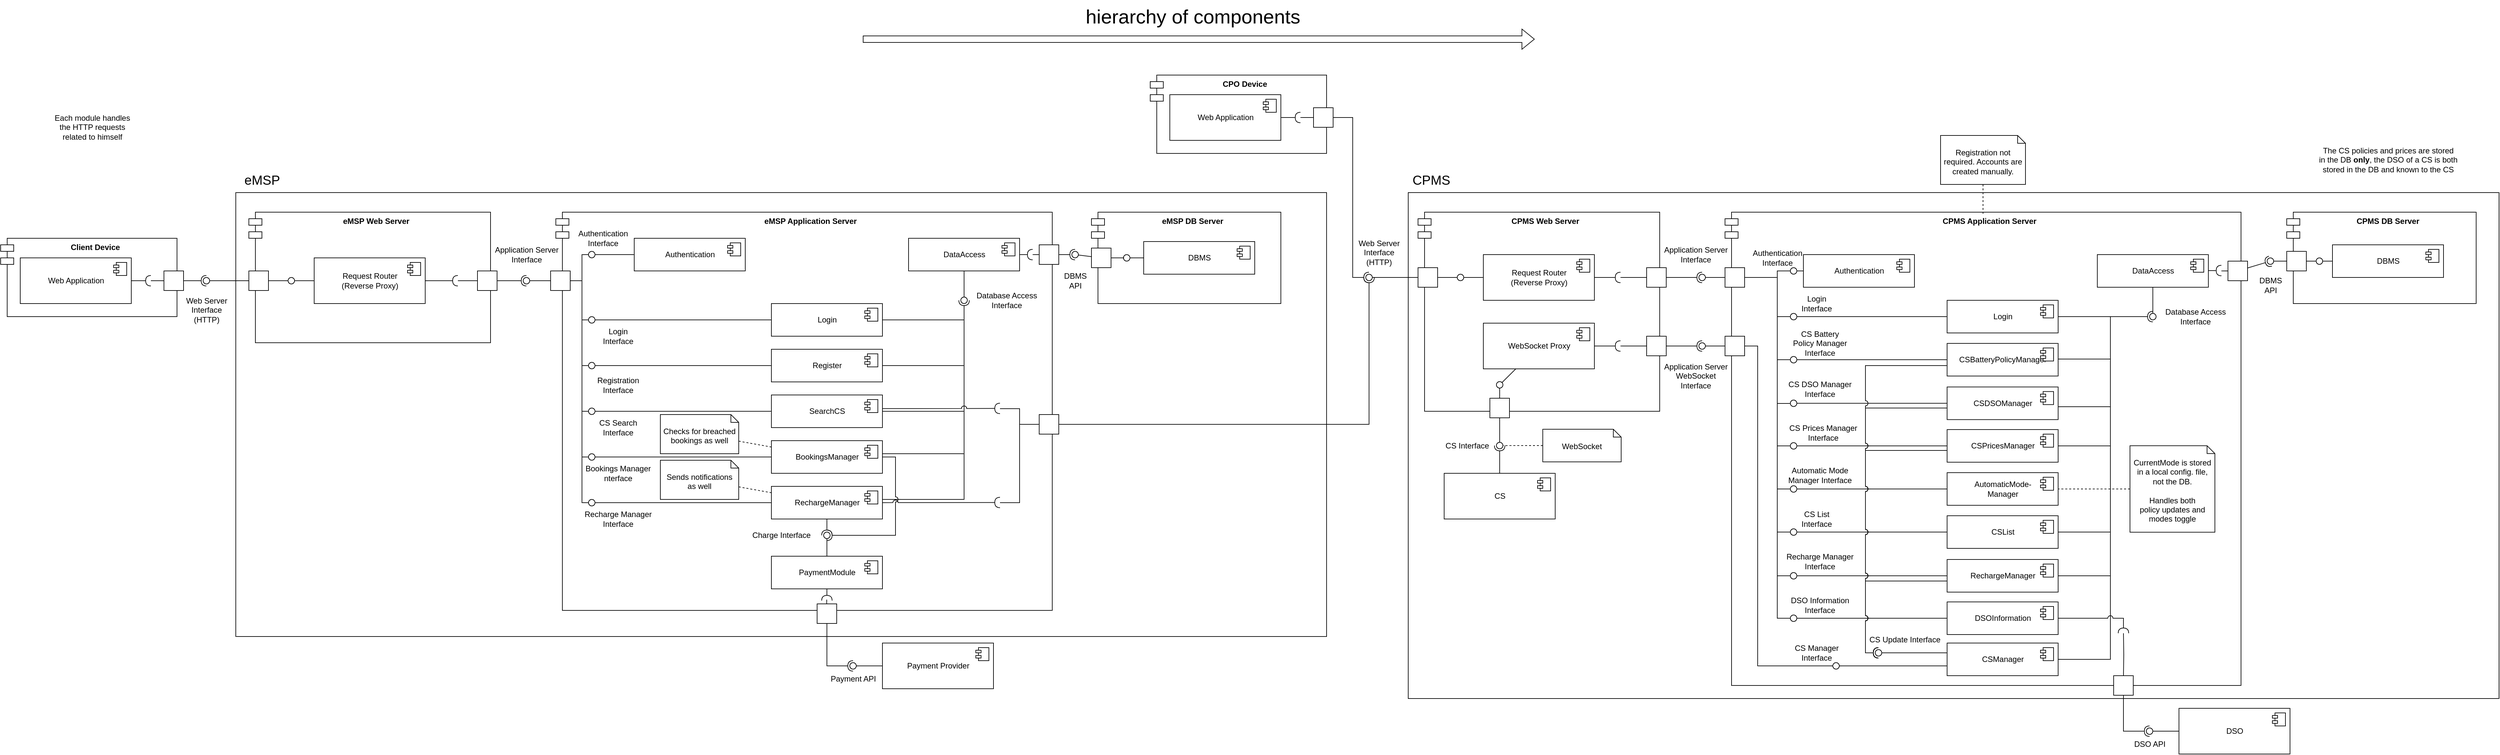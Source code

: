 <mxfile version="20.6.0" type="device"><diagram id="R2lEEEUBdFMjLlhIrx00" name="Page-1"><mxGraphModel dx="2816" dy="1400" grid="1" gridSize="10" guides="1" tooltips="1" connect="1" arrows="1" fold="1" page="1" pageScale="1" pageWidth="1654" pageHeight="1169" math="0" shadow="0" extFonts="Permanent Marker^https://fonts.googleapis.com/css?family=Permanent+Marker"><root><mxCell id="0"/><mxCell id="1" parent="0"/><mxCell id="drErfzKJE85tntGBX4ZN-110" value="" style="html=1;fillColor=none;" parent="1" vertex="1"><mxGeometry x="2155" y="295" width="1670" height="775" as="geometry"/></mxCell><mxCell id="drErfzKJE85tntGBX4ZN-127" value="Client Device" style="shape=module;align=left;spacingLeft=20;align=center;verticalAlign=top;fontStyle=1" parent="1" vertex="1"><mxGeometry y="365" width="270" height="120" as="geometry"/></mxCell><mxCell id="drErfzKJE85tntGBX4ZN-84" value="" style="html=1;fillColor=none;" parent="1" vertex="1"><mxGeometry x="360" y="295" width="1670" height="680" as="geometry"/></mxCell><mxCell id="drErfzKJE85tntGBX4ZN-14" value="eMSP Application Server" style="shape=module;align=left;spacingLeft=20;align=center;verticalAlign=top;fontStyle=1" parent="1" vertex="1"><mxGeometry x="850" y="325" width="760" height="610" as="geometry"/></mxCell><mxCell id="drErfzKJE85tntGBX4ZN-15" value="Authentication" style="html=1;dropTarget=0;" parent="1" vertex="1"><mxGeometry x="970" y="365" width="170" height="50" as="geometry"/></mxCell><mxCell id="drErfzKJE85tntGBX4ZN-16" value="" style="shape=module;jettyWidth=8;jettyHeight=4;" parent="drErfzKJE85tntGBX4ZN-15" vertex="1"><mxGeometry x="1" width="20" height="20" relative="1" as="geometry"><mxPoint x="-27" y="7" as="offset"/></mxGeometry></mxCell><mxCell id="drErfzKJE85tntGBX4ZN-17" value="Login" style="html=1;dropTarget=0;" parent="1" vertex="1"><mxGeometry x="1180" y="465" width="170" height="50" as="geometry"/></mxCell><mxCell id="drErfzKJE85tntGBX4ZN-18" value="" style="shape=module;jettyWidth=8;jettyHeight=4;" parent="drErfzKJE85tntGBX4ZN-17" vertex="1"><mxGeometry x="1" width="20" height="20" relative="1" as="geometry"><mxPoint x="-27" y="7" as="offset"/></mxGeometry></mxCell><mxCell id="drErfzKJE85tntGBX4ZN-144" style="edgeStyle=orthogonalEdgeStyle;rounded=0;orthogonalLoop=1;jettySize=auto;html=1;fontSize=20;endArrow=none;endFill=0;startSize=6;endSize=6;targetPerimeterSpacing=4;" parent="1" source="drErfzKJE85tntGBX4ZN-19" target="drErfzKJE85tntGBX4ZN-141" edge="1"><mxGeometry relative="1" as="geometry"/></mxCell><mxCell id="drErfzKJE85tntGBX4ZN-19" value="Register" style="html=1;dropTarget=0;" parent="1" vertex="1"><mxGeometry x="1180" y="535" width="170" height="50" as="geometry"/></mxCell><mxCell id="drErfzKJE85tntGBX4ZN-20" value="" style="shape=module;jettyWidth=8;jettyHeight=4;" parent="drErfzKJE85tntGBX4ZN-19" vertex="1"><mxGeometry x="1" width="20" height="20" relative="1" as="geometry"><mxPoint x="-27" y="7" as="offset"/></mxGeometry></mxCell><mxCell id="drErfzKJE85tntGBX4ZN-145" style="edgeStyle=orthogonalEdgeStyle;rounded=0;orthogonalLoop=1;jettySize=auto;html=1;fontSize=20;endArrow=none;endFill=0;startSize=6;endSize=6;targetPerimeterSpacing=4;" parent="1" source="drErfzKJE85tntGBX4ZN-21" target="drErfzKJE85tntGBX4ZN-141" edge="1"><mxGeometry relative="1" as="geometry"/></mxCell><mxCell id="drErfzKJE85tntGBX4ZN-233" style="edgeStyle=orthogonalEdgeStyle;rounded=0;orthogonalLoop=1;jettySize=auto;html=1;fontSize=12;endArrow=none;endFill=0;startSize=6;endSize=6;targetPerimeterSpacing=0;" parent="1" target="drErfzKJE85tntGBX4ZN-232" edge="1"><mxGeometry relative="1" as="geometry"><mxPoint x="1530" y="626" as="sourcePoint"/><mxPoint x="1590" y="642" as="targetPoint"/><Array as="points"><mxPoint x="1560" y="626"/><mxPoint x="1560" y="650"/></Array></mxGeometry></mxCell><mxCell id="drErfzKJE85tntGBX4ZN-21" value="SearchCS" style="html=1;dropTarget=0;" parent="1" vertex="1"><mxGeometry x="1180" y="605" width="170" height="50" as="geometry"/></mxCell><mxCell id="drErfzKJE85tntGBX4ZN-22" value="" style="shape=module;jettyWidth=8;jettyHeight=4;" parent="drErfzKJE85tntGBX4ZN-21" vertex="1"><mxGeometry x="1" width="20" height="20" relative="1" as="geometry"><mxPoint x="-27" y="7" as="offset"/></mxGeometry></mxCell><mxCell id="drErfzKJE85tntGBX4ZN-146" style="edgeStyle=orthogonalEdgeStyle;rounded=0;orthogonalLoop=1;jettySize=auto;html=1;fontSize=20;endArrow=none;endFill=0;startSize=6;endSize=6;targetPerimeterSpacing=4;" parent="1" source="drErfzKJE85tntGBX4ZN-23" target="drErfzKJE85tntGBX4ZN-141" edge="1"><mxGeometry relative="1" as="geometry"><Array as="points"><mxPoint x="1475" y="695"/></Array></mxGeometry></mxCell><mxCell id="drErfzKJE85tntGBX4ZN-23" value="BookingsManager" style="html=1;dropTarget=0;" parent="1" vertex="1"><mxGeometry x="1180" y="675" width="170" height="50" as="geometry"/></mxCell><mxCell id="drErfzKJE85tntGBX4ZN-24" value="" style="shape=module;jettyWidth=8;jettyHeight=4;" parent="drErfzKJE85tntGBX4ZN-23" vertex="1"><mxGeometry x="1" width="20" height="20" relative="1" as="geometry"><mxPoint x="-27" y="7" as="offset"/></mxGeometry></mxCell><mxCell id="drErfzKJE85tntGBX4ZN-148" style="edgeStyle=orthogonalEdgeStyle;rounded=0;orthogonalLoop=1;jettySize=auto;html=1;fontSize=20;endArrow=none;endFill=0;startSize=6;endSize=6;targetPerimeterSpacing=4;" parent="1" source="drErfzKJE85tntGBX4ZN-26" target="drErfzKJE85tntGBX4ZN-141" edge="1"><mxGeometry relative="1" as="geometry"><Array as="points"><mxPoint x="1475" y="765"/></Array></mxGeometry></mxCell><mxCell id="drErfzKJE85tntGBX4ZN-234" style="edgeStyle=orthogonalEdgeStyle;rounded=0;orthogonalLoop=1;jettySize=auto;html=1;fontSize=12;endArrow=none;endFill=0;startSize=6;endSize=6;targetPerimeterSpacing=0;" parent="1" target="drErfzKJE85tntGBX4ZN-232" edge="1"><mxGeometry relative="1" as="geometry"><mxPoint x="1530" y="770" as="sourcePoint"/><mxPoint x="1595.217" y="670" as="targetPoint"/><Array as="points"><mxPoint x="1560" y="770"/><mxPoint x="1560" y="650"/></Array></mxGeometry></mxCell><mxCell id="drErfzKJE85tntGBX4ZN-26" value="RechargeManager" style="html=1;dropTarget=0;" parent="1" vertex="1"><mxGeometry x="1180" y="745" width="170" height="50" as="geometry"/></mxCell><mxCell id="drErfzKJE85tntGBX4ZN-27" value="" style="shape=module;jettyWidth=8;jettyHeight=4;" parent="drErfzKJE85tntGBX4ZN-26" vertex="1"><mxGeometry x="1" width="20" height="20" relative="1" as="geometry"><mxPoint x="-27" y="7" as="offset"/></mxGeometry></mxCell><mxCell id="drErfzKJE85tntGBX4ZN-28" value="Web Application" style="html=1;dropTarget=0;" parent="1" vertex="1"><mxGeometry x="30" y="395" width="170" height="70" as="geometry"/></mxCell><mxCell id="drErfzKJE85tntGBX4ZN-29" value="" style="shape=module;jettyWidth=8;jettyHeight=4;" parent="drErfzKJE85tntGBX4ZN-28" vertex="1"><mxGeometry x="1" width="20" height="20" relative="1" as="geometry"><mxPoint x="-27" y="7" as="offset"/></mxGeometry></mxCell><mxCell id="drErfzKJE85tntGBX4ZN-30" value="&lt;div&gt;Each module handles&lt;/div&gt;&lt;div&gt;the HTTP requests&lt;/div&gt;&lt;div&gt;related to himself&lt;br&gt;&lt;/div&gt;" style="text;html=1;align=center;verticalAlign=middle;resizable=0;points=[];autosize=1;strokeColor=none;fillColor=none;" parent="1" vertex="1"><mxGeometry x="70" y="165" width="140" height="60" as="geometry"/></mxCell><mxCell id="drErfzKJE85tntGBX4ZN-44" value="eMSP Web Server" style="shape=module;align=left;spacingLeft=20;align=center;verticalAlign=top;fontStyle=1" parent="1" vertex="1"><mxGeometry x="380" y="325" width="370" height="200" as="geometry"/></mxCell><mxCell id="drErfzKJE85tntGBX4ZN-45" value="Request Router&lt;br&gt;(Reverse Proxy)" style="html=1;dropTarget=0;" parent="1" vertex="1"><mxGeometry x="480" y="395" width="170" height="70" as="geometry"/></mxCell><mxCell id="drErfzKJE85tntGBX4ZN-46" value="" style="shape=module;jettyWidth=8;jettyHeight=4;" parent="drErfzKJE85tntGBX4ZN-45" vertex="1"><mxGeometry x="1" width="20" height="20" relative="1" as="geometry"><mxPoint x="-27" y="7" as="offset"/></mxGeometry></mxCell><mxCell id="drErfzKJE85tntGBX4ZN-47" value="" style="rounded=0;orthogonalLoop=1;jettySize=auto;html=1;endArrow=none;endFill=0;sketch=0;sourcePerimeterSpacing=0;targetPerimeterSpacing=0;" parent="1" source="drErfzKJE85tntGBX4ZN-50" target="drErfzKJE85tntGBX4ZN-49" edge="1"><mxGeometry relative="1" as="geometry"><mxPoint x="240" y="635" as="sourcePoint"/></mxGeometry></mxCell><mxCell id="drErfzKJE85tntGBX4ZN-48" value="" style="rounded=0;orthogonalLoop=1;jettySize=auto;html=1;endArrow=halfCircle;endFill=0;entryX=0.5;entryY=0.5;endSize=6;strokeWidth=1;sketch=0;startArrow=none;" parent="1" source="drErfzKJE85tntGBX4ZN-128" target="drErfzKJE85tntGBX4ZN-49" edge="1"><mxGeometry relative="1" as="geometry"><mxPoint x="700" y="690" as="sourcePoint"/></mxGeometry></mxCell><mxCell id="drErfzKJE85tntGBX4ZN-49" value="" style="ellipse;whiteSpace=wrap;html=1;align=center;aspect=fixed;resizable=0;points=[];outlineConnect=0;sketch=0;" parent="1" vertex="1"><mxGeometry x="310" y="425" width="10" height="10" as="geometry"/></mxCell><mxCell id="drErfzKJE85tntGBX4ZN-201" style="edgeStyle=none;rounded=0;orthogonalLoop=1;jettySize=auto;html=1;fontSize=20;endArrow=none;endFill=0;startSize=6;endSize=6;targetPerimeterSpacing=0;" parent="1" source="drErfzKJE85tntGBX4ZN-50" target="drErfzKJE85tntGBX4ZN-199" edge="1"><mxGeometry relative="1" as="geometry"/></mxCell><mxCell id="drErfzKJE85tntGBX4ZN-50" value="" style="fontStyle=0;labelPosition=right;verticalLabelPosition=middle;align=left;verticalAlign=middle;spacingLeft=2;" parent="1" vertex="1"><mxGeometry x="380" y="415" width="30" height="30" as="geometry"/></mxCell><mxCell id="drErfzKJE85tntGBX4ZN-57" value="" style="rounded=0;orthogonalLoop=1;jettySize=auto;html=1;endArrow=none;endFill=0;sketch=0;targetPerimeterSpacing=0;startArrow=none;" parent="1" source="drErfzKJE85tntGBX4ZN-15" target="drErfzKJE85tntGBX4ZN-59" edge="1"><mxGeometry relative="1" as="geometry"><mxPoint x="810" y="425" as="sourcePoint"/></mxGeometry></mxCell><mxCell id="drErfzKJE85tntGBX4ZN-59" value="" style="ellipse;whiteSpace=wrap;html=1;align=center;aspect=fixed;resizable=0;points=[];outlineConnect=0;sketch=0;" parent="1" vertex="1"><mxGeometry x="900" y="385" width="10" height="10" as="geometry"/></mxCell><mxCell id="drErfzKJE85tntGBX4ZN-188" style="rounded=0;orthogonalLoop=1;jettySize=auto;html=1;fontSize=20;endArrow=none;endFill=0;startSize=6;endSize=6;targetPerimeterSpacing=0;edgeStyle=orthogonalEdgeStyle;" parent="1" source="drErfzKJE85tntGBX4ZN-60" target="drErfzKJE85tntGBX4ZN-59" edge="1"><mxGeometry relative="1" as="geometry"><Array as="points"><mxPoint x="890" y="430"/><mxPoint x="890" y="390"/></Array></mxGeometry></mxCell><mxCell id="drErfzKJE85tntGBX4ZN-189" style="edgeStyle=orthogonalEdgeStyle;rounded=0;orthogonalLoop=1;jettySize=auto;html=1;fontSize=20;endArrow=none;endFill=0;startSize=6;endSize=6;targetPerimeterSpacing=0;" parent="1" source="drErfzKJE85tntGBX4ZN-60" target="drErfzKJE85tntGBX4ZN-65" edge="1"><mxGeometry relative="1" as="geometry"><Array as="points"><mxPoint x="890" y="430"/><mxPoint x="890" y="490"/></Array></mxGeometry></mxCell><mxCell id="drErfzKJE85tntGBX4ZN-190" style="edgeStyle=orthogonalEdgeStyle;rounded=0;orthogonalLoop=1;jettySize=auto;html=1;fontSize=20;endArrow=none;endFill=0;startSize=6;endSize=6;targetPerimeterSpacing=0;" parent="1" source="drErfzKJE85tntGBX4ZN-60" target="drErfzKJE85tntGBX4ZN-68" edge="1"><mxGeometry relative="1" as="geometry"><Array as="points"><mxPoint x="890" y="430"/><mxPoint x="890" y="700"/></Array></mxGeometry></mxCell><mxCell id="drErfzKJE85tntGBX4ZN-60" value="" style="fontStyle=0;labelPosition=right;verticalLabelPosition=middle;align=left;verticalAlign=middle;spacingLeft=2;" parent="1" vertex="1"><mxGeometry x="842" y="415" width="30" height="30" as="geometry"/></mxCell><mxCell id="drErfzKJE85tntGBX4ZN-63" value="" style="rounded=0;orthogonalLoop=1;jettySize=auto;html=1;endArrow=none;endFill=0;sketch=0;sourcePerimeterSpacing=0;targetPerimeterSpacing=0;" parent="1" source="drErfzKJE85tntGBX4ZN-17" target="drErfzKJE85tntGBX4ZN-65" edge="1"><mxGeometry relative="1" as="geometry"><mxPoint x="615" y="258.361" as="sourcePoint"/></mxGeometry></mxCell><mxCell id="drErfzKJE85tntGBX4ZN-65" value="" style="ellipse;whiteSpace=wrap;html=1;align=center;aspect=fixed;resizable=0;points=[];outlineConnect=0;sketch=0;" parent="1" vertex="1"><mxGeometry x="900" y="485" width="10" height="10" as="geometry"/></mxCell><mxCell id="drErfzKJE85tntGBX4ZN-66" value="" style="rounded=0;orthogonalLoop=1;jettySize=auto;html=1;endArrow=none;endFill=0;sketch=0;sourcePerimeterSpacing=0;targetPerimeterSpacing=0;" parent="1" source="drErfzKJE85tntGBX4ZN-23" target="drErfzKJE85tntGBX4ZN-68" edge="1"><mxGeometry relative="1" as="geometry"><mxPoint x="960" y="620" as="sourcePoint"/></mxGeometry></mxCell><mxCell id="drErfzKJE85tntGBX4ZN-68" value="" style="ellipse;whiteSpace=wrap;html=1;align=center;aspect=fixed;resizable=0;points=[];outlineConnect=0;sketch=0;" parent="1" vertex="1"><mxGeometry x="900" y="695" width="10" height="10" as="geometry"/></mxCell><mxCell id="drErfzKJE85tntGBX4ZN-197" style="edgeStyle=none;rounded=0;orthogonalLoop=1;jettySize=auto;html=1;fontSize=20;endArrow=none;endFill=0;startSize=6;endSize=6;targetPerimeterSpacing=0;" parent="1" source="drErfzKJE85tntGBX4ZN-70" edge="1"><mxGeometry relative="1" as="geometry"><mxPoint x="700" y="430" as="targetPoint"/></mxGeometry></mxCell><mxCell id="drErfzKJE85tntGBX4ZN-70" value="" style="fontStyle=0;labelPosition=right;verticalLabelPosition=middle;align=left;verticalAlign=middle;spacingLeft=2;" parent="1" vertex="1"><mxGeometry x="730" y="415" width="30" height="30" as="geometry"/></mxCell><mxCell id="drErfzKJE85tntGBX4ZN-72" value="" style="rounded=0;orthogonalLoop=1;jettySize=auto;html=1;endArrow=none;endFill=0;sketch=0;sourcePerimeterSpacing=0;targetPerimeterSpacing=0;" parent="1" source="drErfzKJE85tntGBX4ZN-60" target="drErfzKJE85tntGBX4ZN-74" edge="1"><mxGeometry relative="1" as="geometry"><mxPoint x="760" y="570" as="sourcePoint"/></mxGeometry></mxCell><mxCell id="drErfzKJE85tntGBX4ZN-73" value="" style="rounded=0;orthogonalLoop=1;jettySize=auto;html=1;endArrow=halfCircle;endFill=0;entryX=0.5;entryY=0.5;endSize=6;strokeWidth=1;sketch=0;" parent="1" source="drErfzKJE85tntGBX4ZN-70" target="drErfzKJE85tntGBX4ZN-74" edge="1"><mxGeometry relative="1" as="geometry"><mxPoint x="310" y="665" as="sourcePoint"/></mxGeometry></mxCell><mxCell id="drErfzKJE85tntGBX4ZN-74" value="" style="ellipse;whiteSpace=wrap;html=1;align=center;aspect=fixed;resizable=0;points=[];outlineConnect=0;sketch=0;" parent="1" vertex="1"><mxGeometry x="800" y="425" width="10" height="10" as="geometry"/></mxCell><mxCell id="drErfzKJE85tntGBX4ZN-75" value="&lt;div&gt;Web Server&lt;/div&gt;&lt;div&gt;Interface&lt;/div&gt;&lt;div&gt;(HTTP)&lt;/div&gt;" style="text;html=1;align=center;verticalAlign=middle;resizable=0;points=[];autosize=1;strokeColor=none;fillColor=none;" parent="1" vertex="1"><mxGeometry x="270" y="445" width="90" height="60" as="geometry"/></mxCell><mxCell id="drErfzKJE85tntGBX4ZN-76" value="&lt;div&gt;Application Server&lt;/div&gt;&lt;div&gt;Interface&lt;br&gt;&lt;/div&gt;" style="text;html=1;align=center;verticalAlign=middle;resizable=0;points=[];autosize=1;strokeColor=none;fillColor=none;" parent="1" vertex="1"><mxGeometry x="745" y="370" width="120" height="40" as="geometry"/></mxCell><mxCell id="drErfzKJE85tntGBX4ZN-78" value="PaymentModule" style="html=1;dropTarget=0;" parent="1" vertex="1"><mxGeometry x="1180" y="852" width="170" height="50" as="geometry"/></mxCell><mxCell id="drErfzKJE85tntGBX4ZN-79" value="" style="shape=module;jettyWidth=8;jettyHeight=4;" parent="drErfzKJE85tntGBX4ZN-78" vertex="1"><mxGeometry x="1" width="20" height="20" relative="1" as="geometry"><mxPoint x="-27" y="7" as="offset"/></mxGeometry></mxCell><mxCell id="drErfzKJE85tntGBX4ZN-86" value="&lt;font style=&quot;font-size: 20px;&quot;&gt;eMSP&lt;/font&gt;" style="text;html=1;align=center;verticalAlign=middle;resizable=0;points=[];autosize=1;strokeColor=none;fillColor=none;" parent="1" vertex="1"><mxGeometry x="360" y="255" width="80" height="40" as="geometry"/></mxCell><mxCell id="drErfzKJE85tntGBX4ZN-91" value="Charge Interface" style="text;html=1;align=center;verticalAlign=middle;resizable=0;points=[];autosize=1;strokeColor=none;fillColor=none;fontSize=12;" parent="1" vertex="1"><mxGeometry x="1140" y="805" width="110" height="30" as="geometry"/></mxCell><mxCell id="pBd0ogxYUwdLres1oTsP-30" style="edgeStyle=orthogonalEdgeStyle;rounded=0;orthogonalLoop=1;jettySize=auto;html=1;endArrow=none;endFill=0;" parent="1" source="drErfzKJE85tntGBX4ZN-92" edge="1"><mxGeometry relative="1" as="geometry"><mxPoint x="1264.727" y="918.455" as="targetPoint"/><Array as="points"><mxPoint x="1265" y="920"/></Array></mxGeometry></mxCell><mxCell id="drErfzKJE85tntGBX4ZN-92" value="" style="fontStyle=0;labelPosition=right;verticalLabelPosition=middle;align=left;verticalAlign=middle;spacingLeft=2;" parent="1" vertex="1"><mxGeometry x="1250" y="925" width="30" height="30" as="geometry"/></mxCell><mxCell id="drErfzKJE85tntGBX4ZN-94" value="Payment Provider" style="html=1;dropTarget=0;" parent="1" vertex="1"><mxGeometry x="1350" y="985" width="170" height="70" as="geometry"/></mxCell><mxCell id="drErfzKJE85tntGBX4ZN-95" value="" style="shape=module;jettyWidth=8;jettyHeight=4;" parent="drErfzKJE85tntGBX4ZN-94" vertex="1"><mxGeometry x="1" width="20" height="20" relative="1" as="geometry"><mxPoint x="-27" y="7" as="offset"/></mxGeometry></mxCell><mxCell id="drErfzKJE85tntGBX4ZN-96" value="" style="rounded=0;orthogonalLoop=1;jettySize=auto;html=1;endArrow=none;endFill=0;sketch=0;sourcePerimeterSpacing=0;targetPerimeterSpacing=0;fontSize=12;" parent="1" source="drErfzKJE85tntGBX4ZN-94" target="drErfzKJE85tntGBX4ZN-98" edge="1"><mxGeometry relative="1" as="geometry"><mxPoint x="1060" y="1200" as="sourcePoint"/></mxGeometry></mxCell><mxCell id="drErfzKJE85tntGBX4ZN-97" value="" style="rounded=0;orthogonalLoop=1;jettySize=auto;html=1;endArrow=halfCircle;endFill=0;entryX=0.5;entryY=0.5;endSize=6;strokeWidth=1;sketch=0;fontSize=12;edgeStyle=orthogonalEdgeStyle;" parent="1" source="drErfzKJE85tntGBX4ZN-92" target="drErfzKJE85tntGBX4ZN-98" edge="1"><mxGeometry relative="1" as="geometry"><mxPoint x="1520" y="1055" as="sourcePoint"/><Array as="points"><mxPoint x="1265" y="1020"/></Array></mxGeometry></mxCell><mxCell id="drErfzKJE85tntGBX4ZN-98" value="" style="ellipse;whiteSpace=wrap;html=1;align=center;aspect=fixed;resizable=0;points=[];outlineConnect=0;sketch=0;fontSize=12;fillColor=none;" parent="1" vertex="1"><mxGeometry x="1300" y="1015" width="10" height="10" as="geometry"/></mxCell><mxCell id="drErfzKJE85tntGBX4ZN-105" value="" style="rounded=0;orthogonalLoop=1;jettySize=auto;html=1;endArrow=none;endFill=0;sketch=0;sourcePerimeterSpacing=0;targetPerimeterSpacing=0;fontSize=12;" parent="1" source="drErfzKJE85tntGBX4ZN-78" target="drErfzKJE85tntGBX4ZN-107" edge="1"><mxGeometry relative="1" as="geometry"><mxPoint x="930" y="800" as="sourcePoint"/></mxGeometry></mxCell><mxCell id="drErfzKJE85tntGBX4ZN-106" value="" style="rounded=0;orthogonalLoop=1;jettySize=auto;html=1;endArrow=halfCircle;endFill=0;entryX=0.5;entryY=0.5;endSize=6;strokeWidth=1;sketch=0;fontSize=12;" parent="1" source="drErfzKJE85tntGBX4ZN-26" target="drErfzKJE85tntGBX4ZN-107" edge="1"><mxGeometry relative="1" as="geometry"><mxPoint x="970" y="800" as="sourcePoint"/></mxGeometry></mxCell><mxCell id="drErfzKJE85tntGBX4ZN-107" value="" style="ellipse;whiteSpace=wrap;html=1;align=center;aspect=fixed;resizable=0;points=[];outlineConnect=0;sketch=0;fontSize=12;fillColor=none;" parent="1" vertex="1"><mxGeometry x="1260" y="815" width="10" height="10" as="geometry"/></mxCell><mxCell id="drErfzKJE85tntGBX4ZN-109" value="" style="rounded=0;orthogonalLoop=1;jettySize=auto;html=1;endArrow=halfCircle;endFill=0;endSize=6;strokeWidth=1;sketch=0;fontSize=12;edgeStyle=orthogonalEdgeStyle;targetPerimeterSpacing=-5;jumpStyle=arc;jumpSize=8;" parent="1" source="drErfzKJE85tntGBX4ZN-23" target="drErfzKJE85tntGBX4ZN-107" edge="1"><mxGeometry relative="1" as="geometry"><mxPoint x="1275" y="805" as="sourcePoint"/><mxPoint x="1297" y="821" as="targetPoint"/><Array as="points"><mxPoint x="1370" y="700"/><mxPoint x="1370" y="820"/></Array></mxGeometry></mxCell><mxCell id="drErfzKJE85tntGBX4ZN-111" value="CPMS Application Server" style="shape=module;align=left;spacingLeft=20;align=center;verticalAlign=top;fontStyle=1" parent="1" vertex="1"><mxGeometry x="2640" y="325" width="790" height="725" as="geometry"/></mxCell><mxCell id="drErfzKJE85tntGBX4ZN-112" value="CPMS Web Server" style="shape=module;align=left;spacingLeft=20;align=center;verticalAlign=top;fontStyle=1" parent="1" vertex="1"><mxGeometry x="2170" y="325" width="370" height="305" as="geometry"/></mxCell><mxCell id="drErfzKJE85tntGBX4ZN-113" value="&lt;font style=&quot;font-size: 20px;&quot;&gt;CPMS&lt;/font&gt;" style="text;html=1;align=center;verticalAlign=middle;resizable=0;points=[];autosize=1;strokeColor=none;fillColor=none;" parent="1" vertex="1"><mxGeometry x="2150" y="255" width="80" height="40" as="geometry"/></mxCell><mxCell id="drErfzKJE85tntGBX4ZN-116" value="eMSP DB Server" style="shape=module;align=left;spacingLeft=20;align=center;verticalAlign=top;fontStyle=1" parent="1" vertex="1"><mxGeometry x="1670" y="325" width="290" height="140" as="geometry"/></mxCell><mxCell id="drErfzKJE85tntGBX4ZN-117" value="DBMS" style="html=1;dropTarget=0;" parent="1" vertex="1"><mxGeometry x="1750" y="370" width="170" height="50" as="geometry"/></mxCell><mxCell id="drErfzKJE85tntGBX4ZN-118" value="" style="shape=module;jettyWidth=8;jettyHeight=4;" parent="drErfzKJE85tntGBX4ZN-117" vertex="1"><mxGeometry x="1" width="20" height="20" relative="1" as="geometry"><mxPoint x="-27" y="7" as="offset"/></mxGeometry></mxCell><mxCell id="drErfzKJE85tntGBX4ZN-130" style="edgeStyle=none;rounded=0;orthogonalLoop=1;jettySize=auto;html=1;fontSize=20;endArrow=none;endFill=0;" parent="1" target="drErfzKJE85tntGBX4ZN-121" edge="1"><mxGeometry relative="1" as="geometry"><mxPoint x="1580" y="390" as="sourcePoint"/></mxGeometry></mxCell><mxCell id="drErfzKJE85tntGBX4ZN-119" value="DataAccess" style="html=1;dropTarget=0;" parent="1" vertex="1"><mxGeometry x="1390" y="365" width="170" height="50" as="geometry"/></mxCell><mxCell id="drErfzKJE85tntGBX4ZN-120" value="" style="shape=module;jettyWidth=8;jettyHeight=4;" parent="drErfzKJE85tntGBX4ZN-119" vertex="1"><mxGeometry x="1" width="20" height="20" relative="1" as="geometry"><mxPoint x="-27" y="7" as="offset"/></mxGeometry></mxCell><mxCell id="drErfzKJE85tntGBX4ZN-121" value="" style="fontStyle=0;labelPosition=right;verticalLabelPosition=middle;align=left;verticalAlign=middle;spacingLeft=2;" parent="1" vertex="1"><mxGeometry x="1590" y="375" width="30" height="30" as="geometry"/></mxCell><mxCell id="N8i2kQ7BUz7TJsl_2M3V-16" style="edgeStyle=orthogonalEdgeStyle;rounded=0;orthogonalLoop=1;jettySize=auto;html=1;sourcePerimeterSpacing=0;targetPerimeterSpacing=0;endArrow=none;endFill=0;" parent="1" source="drErfzKJE85tntGBX4ZN-122" target="N8i2kQ7BUz7TJsl_2M3V-13" edge="1"><mxGeometry relative="1" as="geometry"/></mxCell><mxCell id="drErfzKJE85tntGBX4ZN-122" value="" style="fontStyle=0;labelPosition=right;verticalLabelPosition=middle;align=left;verticalAlign=middle;spacingLeft=2;" parent="1" vertex="1"><mxGeometry x="1670" y="380" width="30" height="30" as="geometry"/></mxCell><mxCell id="drErfzKJE85tntGBX4ZN-124" value="" style="rounded=0;orthogonalLoop=1;jettySize=auto;html=1;endArrow=none;endFill=0;sketch=0;sourcePerimeterSpacing=0;targetPerimeterSpacing=0;fontSize=20;" parent="1" source="drErfzKJE85tntGBX4ZN-122" target="drErfzKJE85tntGBX4ZN-126" edge="1"><mxGeometry relative="1" as="geometry"><mxPoint x="1600" y="510" as="sourcePoint"/></mxGeometry></mxCell><mxCell id="drErfzKJE85tntGBX4ZN-125" value="" style="rounded=0;orthogonalLoop=1;jettySize=auto;html=1;endArrow=halfCircle;endFill=0;entryX=0.5;entryY=0.5;endSize=6;strokeWidth=1;sketch=0;fontSize=20;" parent="1" source="drErfzKJE85tntGBX4ZN-121" target="drErfzKJE85tntGBX4ZN-126" edge="1"><mxGeometry relative="1" as="geometry"><mxPoint x="1640" y="510" as="sourcePoint"/></mxGeometry></mxCell><mxCell id="drErfzKJE85tntGBX4ZN-126" value="" style="ellipse;whiteSpace=wrap;html=1;align=center;aspect=fixed;resizable=0;points=[];outlineConnect=0;sketch=0;fontSize=20;fillColor=none;" parent="1" vertex="1"><mxGeometry x="1640" y="385" width="10" height="10" as="geometry"/></mxCell><mxCell id="drErfzKJE85tntGBX4ZN-128" value="" style="fontStyle=0;labelPosition=right;verticalLabelPosition=middle;align=left;verticalAlign=middle;spacingLeft=2;" parent="1" vertex="1"><mxGeometry x="250" y="415" width="30" height="30" as="geometry"/></mxCell><mxCell id="drErfzKJE85tntGBX4ZN-129" value="" style="rounded=0;orthogonalLoop=1;jettySize=auto;html=1;endArrow=none;endFill=0;endSize=6;strokeWidth=1;sketch=0;startArrow=none;" parent="1" target="drErfzKJE85tntGBX4ZN-128" edge="1"><mxGeometry relative="1" as="geometry"><mxPoint x="230" y="430" as="sourcePoint"/><mxPoint x="285" y="430" as="targetPoint"/></mxGeometry></mxCell><mxCell id="drErfzKJE85tntGBX4ZN-139" value="" style="rounded=0;orthogonalLoop=1;jettySize=auto;html=1;endArrow=none;endFill=0;sketch=0;sourcePerimeterSpacing=0;targetPerimeterSpacing=0;fontSize=20;startSize=6;endSize=6;" parent="1" source="drErfzKJE85tntGBX4ZN-119" target="drErfzKJE85tntGBX4ZN-141" edge="1"><mxGeometry relative="1" as="geometry"><mxPoint x="1390" y="255" as="sourcePoint"/></mxGeometry></mxCell><mxCell id="drErfzKJE85tntGBX4ZN-140" value="" style="rounded=0;orthogonalLoop=1;jettySize=auto;html=1;endArrow=halfCircle;endFill=0;entryX=0.5;entryY=0.5;endSize=6;strokeWidth=1;sketch=0;fontSize=20;edgeStyle=orthogonalEdgeStyle;" parent="1" source="drErfzKJE85tntGBX4ZN-17" target="drErfzKJE85tntGBX4ZN-141" edge="1"><mxGeometry relative="1" as="geometry"><mxPoint x="1400" y="470" as="sourcePoint"/><Array as="points"><mxPoint x="1475" y="490"/></Array></mxGeometry></mxCell><mxCell id="drErfzKJE85tntGBX4ZN-141" value="" style="ellipse;whiteSpace=wrap;html=1;align=center;aspect=fixed;resizable=0;points=[];outlineConnect=0;sketch=0;fontSize=20;fillColor=none;" parent="1" vertex="1"><mxGeometry x="1470" y="455" width="10" height="10" as="geometry"/></mxCell><mxCell id="drErfzKJE85tntGBX4ZN-149" value="CPMS DB Server" style="shape=module;align=left;spacingLeft=20;align=center;verticalAlign=top;fontStyle=1" parent="1" vertex="1"><mxGeometry x="3500" y="325" width="290" height="140" as="geometry"/></mxCell><mxCell id="N8i2kQ7BUz7TJsl_2M3V-69" style="edgeStyle=orthogonalEdgeStyle;rounded=0;orthogonalLoop=1;jettySize=auto;html=1;endArrow=none;endFill=0;targetPerimeterSpacing=0;startArrow=none;" parent="1" source="N8i2kQ7BUz7TJsl_2M3V-61" target="N8i2kQ7BUz7TJsl_2M3V-63" edge="1"><mxGeometry relative="1" as="geometry"><Array as="points"><mxPoint x="3550" y="400"/></Array></mxGeometry></mxCell><mxCell id="drErfzKJE85tntGBX4ZN-150" value="DBMS" style="html=1;dropTarget=0;" parent="1" vertex="1"><mxGeometry x="3570" y="375" width="170" height="50" as="geometry"/></mxCell><mxCell id="drErfzKJE85tntGBX4ZN-151" value="" style="shape=module;jettyWidth=8;jettyHeight=4;" parent="drErfzKJE85tntGBX4ZN-150" vertex="1"><mxGeometry x="1" width="20" height="20" relative="1" as="geometry"><mxPoint x="-27" y="7" as="offset"/></mxGeometry></mxCell><mxCell id="drErfzKJE85tntGBX4ZN-152" value="Request Router&lt;br&gt;(Reverse Proxy)" style="html=1;dropTarget=0;" parent="1" vertex="1"><mxGeometry x="2270" y="390" width="170" height="70" as="geometry"/></mxCell><mxCell id="drErfzKJE85tntGBX4ZN-153" value="" style="shape=module;jettyWidth=8;jettyHeight=4;" parent="drErfzKJE85tntGBX4ZN-152" vertex="1"><mxGeometry x="1" width="20" height="20" relative="1" as="geometry"><mxPoint x="-27" y="7" as="offset"/></mxGeometry></mxCell><mxCell id="drErfzKJE85tntGBX4ZN-172" style="edgeStyle=orthogonalEdgeStyle;rounded=0;orthogonalLoop=1;jettySize=auto;html=1;fontSize=20;endArrow=none;endFill=0;startSize=6;endSize=6;targetPerimeterSpacing=0;startArrow=none;" parent="1" source="N8i2kQ7BUz7TJsl_2M3V-10" target="drErfzKJE85tntGBX4ZN-152" edge="1"><mxGeometry relative="1" as="geometry"/></mxCell><mxCell id="drErfzKJE85tntGBX4ZN-154" value="" style="fontStyle=0;labelPosition=right;verticalLabelPosition=middle;align=left;verticalAlign=middle;spacingLeft=2;" parent="1" vertex="1"><mxGeometry x="2170" y="410" width="30" height="30" as="geometry"/></mxCell><mxCell id="drErfzKJE85tntGBX4ZN-174" style="edgeStyle=orthogonalEdgeStyle;rounded=0;orthogonalLoop=1;jettySize=auto;html=1;fontSize=20;endArrow=none;endFill=0;startSize=6;endSize=6;targetPerimeterSpacing=0;" parent="1" source="drErfzKJE85tntGBX4ZN-155" edge="1"><mxGeometry relative="1" as="geometry"><mxPoint x="2480" y="425" as="targetPoint"/></mxGeometry></mxCell><mxCell id="drErfzKJE85tntGBX4ZN-155" value="" style="fontStyle=0;labelPosition=right;verticalLabelPosition=middle;align=left;verticalAlign=middle;spacingLeft=2;" parent="1" vertex="1"><mxGeometry x="2520" y="410" width="30" height="30" as="geometry"/></mxCell><mxCell id="drErfzKJE85tntGBX4ZN-156" value="" style="fontStyle=0;labelPosition=right;verticalLabelPosition=middle;align=left;verticalAlign=middle;spacingLeft=2;" parent="1" vertex="1"><mxGeometry x="3235" y="1035" width="30" height="30" as="geometry"/></mxCell><mxCell id="drErfzKJE85tntGBX4ZN-157" value="DSO" style="html=1;dropTarget=0;" parent="1" vertex="1"><mxGeometry x="3335" y="1085" width="170" height="70" as="geometry"/></mxCell><mxCell id="drErfzKJE85tntGBX4ZN-158" value="" style="shape=module;jettyWidth=8;jettyHeight=4;" parent="drErfzKJE85tntGBX4ZN-157" vertex="1"><mxGeometry x="1" width="20" height="20" relative="1" as="geometry"><mxPoint x="-27" y="7" as="offset"/></mxGeometry></mxCell><mxCell id="drErfzKJE85tntGBX4ZN-159" value="" style="rounded=0;orthogonalLoop=1;jettySize=auto;html=1;endArrow=none;endFill=0;sketch=0;sourcePerimeterSpacing=0;targetPerimeterSpacing=0;fontSize=12;" parent="1" source="drErfzKJE85tntGBX4ZN-157" target="drErfzKJE85tntGBX4ZN-161" edge="1"><mxGeometry relative="1" as="geometry"><mxPoint x="3305" y="1290" as="sourcePoint"/></mxGeometry></mxCell><mxCell id="drErfzKJE85tntGBX4ZN-160" value="" style="rounded=0;orthogonalLoop=1;jettySize=auto;html=1;endArrow=halfCircle;endFill=0;entryX=0.5;entryY=0.5;endSize=6;strokeWidth=1;sketch=0;fontSize=12;edgeStyle=orthogonalEdgeStyle;" parent="1" source="drErfzKJE85tntGBX4ZN-156" target="drErfzKJE85tntGBX4ZN-161" edge="1"><mxGeometry relative="1" as="geometry"><mxPoint x="3765" y="1045" as="sourcePoint"/><Array as="points"><mxPoint x="3250" y="1120"/></Array></mxGeometry></mxCell><mxCell id="drErfzKJE85tntGBX4ZN-161" value="" style="ellipse;whiteSpace=wrap;html=1;align=center;aspect=fixed;resizable=0;points=[];outlineConnect=0;sketch=0;fontSize=12;fillColor=none;" parent="1" vertex="1"><mxGeometry x="3285" y="1115" width="10" height="10" as="geometry"/></mxCell><mxCell id="pBd0ogxYUwdLres1oTsP-13" style="edgeStyle=none;rounded=0;orthogonalLoop=1;jettySize=auto;html=1;endArrow=none;endFill=0;" parent="1" source="drErfzKJE85tntGBX4ZN-162" target="pBd0ogxYUwdLres1oTsP-11" edge="1"><mxGeometry relative="1" as="geometry"/></mxCell><mxCell id="drErfzKJE85tntGBX4ZN-162" value="" style="fontStyle=0;labelPosition=right;verticalLabelPosition=middle;align=left;verticalAlign=middle;spacingLeft=2;" parent="1" vertex="1"><mxGeometry x="2280" y="610" width="30" height="30" as="geometry"/></mxCell><mxCell id="drErfzKJE85tntGBX4ZN-163" value="CS" style="html=1;dropTarget=0;" parent="1" vertex="1"><mxGeometry x="2210" y="725" width="170" height="70" as="geometry"/></mxCell><mxCell id="drErfzKJE85tntGBX4ZN-164" value="" style="shape=module;jettyWidth=8;jettyHeight=4;" parent="drErfzKJE85tntGBX4ZN-163" vertex="1"><mxGeometry x="1" width="20" height="20" relative="1" as="geometry"><mxPoint x="-27" y="7" as="offset"/></mxGeometry></mxCell><mxCell id="drErfzKJE85tntGBX4ZN-165" value="" style="rounded=0;orthogonalLoop=1;jettySize=auto;html=1;endArrow=none;endFill=0;sketch=0;sourcePerimeterSpacing=0;targetPerimeterSpacing=0;fontSize=12;" parent="1" source="drErfzKJE85tntGBX4ZN-162" target="drErfzKJE85tntGBX4ZN-167" edge="1"><mxGeometry relative="1" as="geometry"><mxPoint x="2090" y="780" as="sourcePoint"/></mxGeometry></mxCell><mxCell id="drErfzKJE85tntGBX4ZN-166" value="" style="rounded=0;orthogonalLoop=1;jettySize=auto;html=1;endArrow=halfCircle;endFill=0;entryX=0.5;entryY=0.5;endSize=6;strokeWidth=1;sketch=0;fontSize=12;" parent="1" source="drErfzKJE85tntGBX4ZN-163" target="drErfzKJE85tntGBX4ZN-167" edge="1"><mxGeometry relative="1" as="geometry"><mxPoint x="2120" y="700" as="sourcePoint"/></mxGeometry></mxCell><mxCell id="drErfzKJE85tntGBX4ZN-167" value="" style="ellipse;whiteSpace=wrap;html=1;align=center;aspect=fixed;resizable=0;points=[];outlineConnect=0;sketch=0;fontSize=12;fillColor=none;" parent="1" vertex="1"><mxGeometry x="2290" y="677.5" width="10" height="10" as="geometry"/></mxCell><mxCell id="N8i2kQ7BUz7TJsl_2M3V-48" style="edgeStyle=orthogonalEdgeStyle;rounded=0;orthogonalLoop=1;jettySize=auto;html=1;endArrow=none;endFill=0;sourcePerimeterSpacing=0;targetPerimeterSpacing=0;" parent="1" source="drErfzKJE85tntGBX4ZN-170" target="N8i2kQ7BUz7TJsl_2M3V-27" edge="1"><mxGeometry relative="1" as="geometry"/></mxCell><mxCell id="pBd0ogxYUwdLres1oTsP-25" style="edgeStyle=orthogonalEdgeStyle;rounded=0;orthogonalLoop=1;jettySize=auto;html=1;endArrow=none;endFill=0;" parent="1" target="drErfzKJE85tntGBX4ZN-156" edge="1"><mxGeometry relative="1" as="geometry"><mxPoint x="3250" y="970" as="sourcePoint"/></mxGeometry></mxCell><mxCell id="drErfzKJE85tntGBX4ZN-170" value="DSOInformation" style="html=1;dropTarget=0;" parent="1" vertex="1"><mxGeometry x="2980" y="922" width="170" height="50" as="geometry"/></mxCell><mxCell id="drErfzKJE85tntGBX4ZN-171" value="" style="shape=module;jettyWidth=8;jettyHeight=4;" parent="drErfzKJE85tntGBX4ZN-170" vertex="1"><mxGeometry x="1" width="20" height="20" relative="1" as="geometry"><mxPoint x="-27" y="7" as="offset"/></mxGeometry></mxCell><mxCell id="drErfzKJE85tntGBX4ZN-177" value="Authentication" style="html=1;dropTarget=0;" parent="1" vertex="1"><mxGeometry x="2760" y="390" width="170" height="50" as="geometry"/></mxCell><mxCell id="drErfzKJE85tntGBX4ZN-178" value="" style="shape=module;jettyWidth=8;jettyHeight=4;" parent="drErfzKJE85tntGBX4ZN-177" vertex="1"><mxGeometry x="1" width="20" height="20" relative="1" as="geometry"><mxPoint x="-27" y="7" as="offset"/></mxGeometry></mxCell><mxCell id="N8i2kQ7BUz7TJsl_2M3V-38" style="edgeStyle=orthogonalEdgeStyle;rounded=0;orthogonalLoop=1;jettySize=auto;html=1;endArrow=none;endFill=0;sourcePerimeterSpacing=0;targetPerimeterSpacing=0;" parent="1" source="drErfzKJE85tntGBX4ZN-179" target="N8i2kQ7BUz7TJsl_2M3V-20" edge="1"><mxGeometry relative="1" as="geometry"/></mxCell><mxCell id="drErfzKJE85tntGBX4ZN-179" value="Login" style="html=1;dropTarget=0;" parent="1" vertex="1"><mxGeometry x="2980" y="460" width="170" height="50" as="geometry"/></mxCell><mxCell id="drErfzKJE85tntGBX4ZN-180" value="" style="shape=module;jettyWidth=8;jettyHeight=4;" parent="drErfzKJE85tntGBX4ZN-179" vertex="1"><mxGeometry x="1" width="20" height="20" relative="1" as="geometry"><mxPoint x="-27" y="7" as="offset"/></mxGeometry></mxCell><mxCell id="pBd0ogxYUwdLres1oTsP-16" style="edgeStyle=orthogonalEdgeStyle;rounded=0;orthogonalLoop=1;jettySize=auto;html=1;endArrow=none;endFill=0;" parent="1" source="drErfzKJE85tntGBX4ZN-181" target="N8i2kQ7BUz7TJsl_2M3V-21" edge="1"><mxGeometry relative="1" as="geometry"><Array as="points"><mxPoint x="2720" y="425"/><mxPoint x="2720" y="551"/></Array></mxGeometry></mxCell><mxCell id="pBd0ogxYUwdLres1oTsP-17" style="edgeStyle=orthogonalEdgeStyle;rounded=0;orthogonalLoop=1;jettySize=auto;html=1;endArrow=none;endFill=0;" parent="1" source="drErfzKJE85tntGBX4ZN-181" target="N8i2kQ7BUz7TJsl_2M3V-22" edge="1"><mxGeometry relative="1" as="geometry"><Array as="points"><mxPoint x="2720" y="425"/><mxPoint x="2720" y="618"/></Array></mxGeometry></mxCell><mxCell id="pBd0ogxYUwdLres1oTsP-18" style="edgeStyle=orthogonalEdgeStyle;rounded=0;orthogonalLoop=1;jettySize=auto;html=1;endArrow=none;endFill=0;" parent="1" source="drErfzKJE85tntGBX4ZN-181" target="N8i2kQ7BUz7TJsl_2M3V-24" edge="1"><mxGeometry relative="1" as="geometry"><Array as="points"><mxPoint x="2720" y="425"/><mxPoint x="2720" y="749"/></Array></mxGeometry></mxCell><mxCell id="pBd0ogxYUwdLres1oTsP-19" style="edgeStyle=orthogonalEdgeStyle;rounded=0;orthogonalLoop=1;jettySize=auto;html=1;endArrow=none;endFill=0;" parent="1" source="drErfzKJE85tntGBX4ZN-181" target="N8i2kQ7BUz7TJsl_2M3V-23" edge="1"><mxGeometry relative="1" as="geometry"><Array as="points"><mxPoint x="2720" y="425"/><mxPoint x="2720" y="683"/></Array></mxGeometry></mxCell><mxCell id="pBd0ogxYUwdLres1oTsP-20" style="edgeStyle=orthogonalEdgeStyle;rounded=0;orthogonalLoop=1;jettySize=auto;html=1;endArrow=none;endFill=0;" parent="1" source="drErfzKJE85tntGBX4ZN-181" target="N8i2kQ7BUz7TJsl_2M3V-25" edge="1"><mxGeometry relative="1" as="geometry"><Array as="points"><mxPoint x="2720" y="425"/><mxPoint x="2720" y="815"/></Array></mxGeometry></mxCell><mxCell id="pBd0ogxYUwdLres1oTsP-21" style="edgeStyle=orthogonalEdgeStyle;rounded=0;orthogonalLoop=1;jettySize=auto;html=1;endArrow=none;endFill=0;" parent="1" source="drErfzKJE85tntGBX4ZN-181" target="N8i2kQ7BUz7TJsl_2M3V-26" edge="1"><mxGeometry relative="1" as="geometry"><Array as="points"><mxPoint x="2720" y="425"/><mxPoint x="2720" y="882"/></Array></mxGeometry></mxCell><mxCell id="pBd0ogxYUwdLres1oTsP-22" style="edgeStyle=orthogonalEdgeStyle;rounded=0;orthogonalLoop=1;jettySize=auto;html=1;endArrow=none;endFill=0;" parent="1" source="drErfzKJE85tntGBX4ZN-181" target="N8i2kQ7BUz7TJsl_2M3V-27" edge="1"><mxGeometry relative="1" as="geometry"><Array as="points"><mxPoint x="2720" y="425"/><mxPoint x="2720" y="947"/></Array></mxGeometry></mxCell><mxCell id="drErfzKJE85tntGBX4ZN-181" value="" style="fontStyle=0;labelPosition=right;verticalLabelPosition=middle;align=left;verticalAlign=middle;spacingLeft=2;" parent="1" vertex="1"><mxGeometry x="2640" y="410" width="30" height="30" as="geometry"/></mxCell><mxCell id="drErfzKJE85tntGBX4ZN-182" value="" style="rounded=0;orthogonalLoop=1;jettySize=auto;html=1;endArrow=none;endFill=0;sketch=0;sourcePerimeterSpacing=0;targetPerimeterSpacing=0;fontSize=20;startSize=6;endSize=6;" parent="1" source="drErfzKJE85tntGBX4ZN-181" target="drErfzKJE85tntGBX4ZN-184" edge="1"><mxGeometry relative="1" as="geometry"><mxPoint x="2490" y="660" as="sourcePoint"/></mxGeometry></mxCell><mxCell id="drErfzKJE85tntGBX4ZN-183" value="" style="rounded=0;orthogonalLoop=1;jettySize=auto;html=1;endArrow=halfCircle;endFill=0;entryX=0.5;entryY=0.5;endSize=6;strokeWidth=1;sketch=0;fontSize=20;targetPerimeterSpacing=3;" parent="1" source="drErfzKJE85tntGBX4ZN-155" target="drErfzKJE85tntGBX4ZN-184" edge="1"><mxGeometry relative="1" as="geometry"><mxPoint x="2530" y="660" as="sourcePoint"/></mxGeometry></mxCell><mxCell id="drErfzKJE85tntGBX4ZN-184" value="" style="ellipse;whiteSpace=wrap;html=1;align=center;aspect=fixed;resizable=0;points=[];outlineConnect=0;sketch=0;fontSize=20;fillColor=none;" parent="1" vertex="1"><mxGeometry x="2600" y="420" width="10" height="10" as="geometry"/></mxCell><mxCell id="drErfzKJE85tntGBX4ZN-185" value="" style="rounded=0;orthogonalLoop=1;jettySize=auto;html=1;endArrow=none;endFill=0;sketch=0;sourcePerimeterSpacing=0;targetPerimeterSpacing=0;fontSize=20;startSize=6;endSize=6;edgeStyle=orthogonalEdgeStyle;" parent="1" source="drErfzKJE85tntGBX4ZN-181" target="drErfzKJE85tntGBX4ZN-187" edge="1"><mxGeometry relative="1" as="geometry"><mxPoint x="2780" y="680" as="sourcePoint"/><Array as="points"><mxPoint x="2720" y="425"/><mxPoint x="2720" y="415"/></Array></mxGeometry></mxCell><mxCell id="drErfzKJE85tntGBX4ZN-187" value="" style="ellipse;whiteSpace=wrap;html=1;align=center;aspect=fixed;resizable=0;points=[];outlineConnect=0;sketch=0;fontSize=20;fillColor=none;" parent="1" vertex="1"><mxGeometry x="2740" y="410" width="10" height="10" as="geometry"/></mxCell><mxCell id="drErfzKJE85tntGBX4ZN-191" value="" style="rounded=0;orthogonalLoop=1;jettySize=auto;html=1;endArrow=halfCircle;endFill=0;endSize=6;strokeWidth=1;sketch=0;" parent="1" source="drErfzKJE85tntGBX4ZN-45" edge="1"><mxGeometry relative="1" as="geometry"><mxPoint x="660" y="429.31" as="sourcePoint"/><mxPoint x="700" y="430" as="targetPoint"/></mxGeometry></mxCell><mxCell id="drErfzKJE85tntGBX4ZN-198" value="" style="rounded=0;orthogonalLoop=1;jettySize=auto;html=1;endArrow=halfCircle;endFill=0;endSize=6;strokeWidth=1;sketch=0;startArrow=none;" parent="1" source="drErfzKJE85tntGBX4ZN-28" edge="1"><mxGeometry relative="1" as="geometry"><mxPoint x="290" y="440" as="sourcePoint"/><mxPoint x="230" y="430" as="targetPoint"/></mxGeometry></mxCell><mxCell id="drErfzKJE85tntGBX4ZN-200" style="edgeStyle=none;rounded=0;orthogonalLoop=1;jettySize=auto;html=1;fontSize=20;endArrow=none;endFill=0;startSize=6;endSize=6;targetPerimeterSpacing=0;" parent="1" source="drErfzKJE85tntGBX4ZN-199" target="drErfzKJE85tntGBX4ZN-45" edge="1"><mxGeometry relative="1" as="geometry"/></mxCell><mxCell id="drErfzKJE85tntGBX4ZN-199" value="" style="ellipse;whiteSpace=wrap;html=1;align=center;aspect=fixed;resizable=0;points=[];outlineConnect=0;sketch=0;" parent="1" vertex="1"><mxGeometry x="440" y="425" width="10" height="10" as="geometry"/></mxCell><mxCell id="N8i2kQ7BUz7TJsl_2M3V-39" style="edgeStyle=orthogonalEdgeStyle;rounded=0;orthogonalLoop=1;jettySize=auto;html=1;endArrow=none;endFill=0;sourcePerimeterSpacing=0;targetPerimeterSpacing=0;" parent="1" source="drErfzKJE85tntGBX4ZN-205" target="N8i2kQ7BUz7TJsl_2M3V-21" edge="1"><mxGeometry relative="1" as="geometry"/></mxCell><mxCell id="N8i2kQ7BUz7TJsl_2M3V-53" style="edgeStyle=orthogonalEdgeStyle;rounded=0;orthogonalLoop=1;jettySize=auto;html=1;endArrow=none;endFill=0;sourcePerimeterSpacing=0;targetPerimeterSpacing=3;" parent="1" source="drErfzKJE85tntGBX4ZN-205" target="N8i2kQ7BUz7TJsl_2M3V-51" edge="1"><mxGeometry relative="1" as="geometry"><mxPoint x="3607" y="485" as="targetPoint"/><Array as="points"><mxPoint x="3230" y="550"/><mxPoint x="3230" y="485"/></Array></mxGeometry></mxCell><mxCell id="drErfzKJE85tntGBX4ZN-205" value="CSBatteryPolicyManager" style="html=1;dropTarget=0;" parent="1" vertex="1"><mxGeometry x="2980" y="526" width="170" height="50" as="geometry"/></mxCell><mxCell id="drErfzKJE85tntGBX4ZN-206" value="" style="shape=module;jettyWidth=8;jettyHeight=4;" parent="drErfzKJE85tntGBX4ZN-205" vertex="1"><mxGeometry x="1" width="20" height="20" relative="1" as="geometry"><mxPoint x="-27" y="7" as="offset"/></mxGeometry></mxCell><mxCell id="drErfzKJE85tntGBX4ZN-207" value="&lt;div style=&quot;font-size: 12px;&quot;&gt;&lt;font style=&quot;font-size: 12px;&quot;&gt;The CS policies and prices are stored&lt;/font&gt;&lt;/div&gt;&lt;div style=&quot;font-size: 12px;&quot;&gt;&lt;font style=&quot;font-size: 12px;&quot;&gt;in the DB &lt;b&gt;only&lt;/b&gt;, the DSO of a CS is both&lt;/font&gt;&lt;/div&gt;&lt;div style=&quot;font-size: 12px;&quot;&gt;&lt;font style=&quot;font-size: 12px;&quot;&gt;stored in the DB and known to the CS&lt;br&gt;&lt;/font&gt;&lt;/div&gt;" style="text;html=1;align=center;verticalAlign=middle;resizable=0;points=[];autosize=1;strokeColor=none;fillColor=none;fontSize=20;" parent="1" vertex="1"><mxGeometry x="3540" y="215" width="230" height="60" as="geometry"/></mxCell><mxCell id="drErfzKJE85tntGBX4ZN-209" value="DataAccess" style="html=1;dropTarget=0;" parent="1" vertex="1"><mxGeometry x="3210" y="390" width="170" height="50" as="geometry"/></mxCell><mxCell id="drErfzKJE85tntGBX4ZN-210" value="" style="shape=module;jettyWidth=8;jettyHeight=4;" parent="drErfzKJE85tntGBX4ZN-209" vertex="1"><mxGeometry x="1" width="20" height="20" relative="1" as="geometry"><mxPoint x="-27" y="7" as="offset"/></mxGeometry></mxCell><mxCell id="N8i2kQ7BUz7TJsl_2M3V-40" style="edgeStyle=orthogonalEdgeStyle;rounded=0;orthogonalLoop=1;jettySize=auto;html=1;endArrow=none;endFill=0;sourcePerimeterSpacing=0;targetPerimeterSpacing=0;" parent="1" source="drErfzKJE85tntGBX4ZN-215" target="N8i2kQ7BUz7TJsl_2M3V-22" edge="1"><mxGeometry relative="1" as="geometry"/></mxCell><mxCell id="N8i2kQ7BUz7TJsl_2M3V-54" style="edgeStyle=orthogonalEdgeStyle;rounded=0;orthogonalLoop=1;jettySize=auto;html=1;endArrow=none;endFill=0;sourcePerimeterSpacing=0;targetPerimeterSpacing=3;" parent="1" source="drErfzKJE85tntGBX4ZN-215" target="N8i2kQ7BUz7TJsl_2M3V-51" edge="1"><mxGeometry relative="1" as="geometry"><mxPoint x="3607" y="485" as="targetPoint"/><Array as="points"><mxPoint x="3230" y="623"/><mxPoint x="3230" y="485"/></Array></mxGeometry></mxCell><mxCell id="drErfzKJE85tntGBX4ZN-215" value="CSDSOManager" style="html=1;dropTarget=0;" parent="1" vertex="1"><mxGeometry x="2980" y="592.75" width="170" height="50" as="geometry"/></mxCell><mxCell id="drErfzKJE85tntGBX4ZN-216" value="" style="shape=module;jettyWidth=8;jettyHeight=4;" parent="drErfzKJE85tntGBX4ZN-215" vertex="1"><mxGeometry x="1" width="20" height="20" relative="1" as="geometry"><mxPoint x="-27" y="7" as="offset"/></mxGeometry></mxCell><mxCell id="N8i2kQ7BUz7TJsl_2M3V-41" style="edgeStyle=orthogonalEdgeStyle;rounded=0;orthogonalLoop=1;jettySize=auto;html=1;endArrow=none;endFill=0;sourcePerimeterSpacing=0;targetPerimeterSpacing=0;" parent="1" source="drErfzKJE85tntGBX4ZN-217" target="N8i2kQ7BUz7TJsl_2M3V-23" edge="1"><mxGeometry relative="1" as="geometry"/></mxCell><mxCell id="N8i2kQ7BUz7TJsl_2M3V-55" style="edgeStyle=orthogonalEdgeStyle;rounded=0;orthogonalLoop=1;jettySize=auto;html=1;endArrow=none;endFill=0;sourcePerimeterSpacing=0;targetPerimeterSpacing=3;" parent="1" source="drErfzKJE85tntGBX4ZN-217" target="N8i2kQ7BUz7TJsl_2M3V-51" edge="1"><mxGeometry relative="1" as="geometry"><mxPoint x="3607" y="485" as="targetPoint"/><Array as="points"><mxPoint x="3230" y="683"/><mxPoint x="3230" y="485"/></Array></mxGeometry></mxCell><mxCell id="drErfzKJE85tntGBX4ZN-217" value="CSPricesManager" style="html=1;dropTarget=0;" parent="1" vertex="1"><mxGeometry x="2980" y="658" width="170" height="50" as="geometry"/></mxCell><mxCell id="drErfzKJE85tntGBX4ZN-218" value="" style="shape=module;jettyWidth=8;jettyHeight=4;" parent="drErfzKJE85tntGBX4ZN-217" vertex="1"><mxGeometry x="1" width="20" height="20" relative="1" as="geometry"><mxPoint x="-27" y="7" as="offset"/></mxGeometry></mxCell><mxCell id="N8i2kQ7BUz7TJsl_2M3V-45" style="edgeStyle=orthogonalEdgeStyle;rounded=0;orthogonalLoop=1;jettySize=auto;html=1;endArrow=none;endFill=0;sourcePerimeterSpacing=0;targetPerimeterSpacing=0;" parent="1" source="drErfzKJE85tntGBX4ZN-219" target="N8i2kQ7BUz7TJsl_2M3V-24" edge="1"><mxGeometry relative="1" as="geometry"/></mxCell><mxCell id="drErfzKJE85tntGBX4ZN-219" value="&lt;div&gt;AutomaticMode-&lt;/div&gt;&lt;div&gt;Manager&lt;br&gt;&lt;/div&gt;" style="html=1;dropTarget=0;" parent="1" vertex="1"><mxGeometry x="2980" y="724" width="170" height="50" as="geometry"/></mxCell><mxCell id="drErfzKJE85tntGBX4ZN-220" value="" style="shape=module;jettyWidth=8;jettyHeight=4;" parent="drErfzKJE85tntGBX4ZN-219" vertex="1"><mxGeometry x="1" width="20" height="20" relative="1" as="geometry"><mxPoint x="-27" y="7" as="offset"/></mxGeometry></mxCell><mxCell id="drErfzKJE85tntGBX4ZN-232" value="" style="fontStyle=0;labelPosition=right;verticalLabelPosition=middle;align=left;verticalAlign=middle;spacingLeft=2;" parent="1" vertex="1"><mxGeometry x="1590" y="635" width="30" height="30" as="geometry"/></mxCell><mxCell id="N8i2kQ7BUz7TJsl_2M3V-46" style="edgeStyle=orthogonalEdgeStyle;rounded=0;orthogonalLoop=1;jettySize=auto;html=1;endArrow=none;endFill=0;sourcePerimeterSpacing=0;targetPerimeterSpacing=0;" parent="1" source="drErfzKJE85tntGBX4ZN-235" target="N8i2kQ7BUz7TJsl_2M3V-25" edge="1"><mxGeometry relative="1" as="geometry"/></mxCell><mxCell id="N8i2kQ7BUz7TJsl_2M3V-56" style="edgeStyle=orthogonalEdgeStyle;rounded=0;orthogonalLoop=1;jettySize=auto;html=1;endArrow=none;endFill=0;sourcePerimeterSpacing=0;targetPerimeterSpacing=3;" parent="1" source="drErfzKJE85tntGBX4ZN-235" target="N8i2kQ7BUz7TJsl_2M3V-51" edge="1"><mxGeometry relative="1" as="geometry"><mxPoint x="3607" y="485" as="targetPoint"/><Array as="points"><mxPoint x="3230" y="815"/><mxPoint x="3230" y="485"/></Array></mxGeometry></mxCell><mxCell id="drErfzKJE85tntGBX4ZN-235" value="CSList" style="html=1;dropTarget=0;" parent="1" vertex="1"><mxGeometry x="2980" y="790" width="170" height="50" as="geometry"/></mxCell><mxCell id="drErfzKJE85tntGBX4ZN-236" value="" style="shape=module;jettyWidth=8;jettyHeight=4;" parent="drErfzKJE85tntGBX4ZN-235" vertex="1"><mxGeometry x="1" width="20" height="20" relative="1" as="geometry"><mxPoint x="-27" y="7" as="offset"/></mxGeometry></mxCell><mxCell id="N8i2kQ7BUz7TJsl_2M3V-47" style="edgeStyle=orthogonalEdgeStyle;rounded=0;orthogonalLoop=1;jettySize=auto;html=1;endArrow=none;endFill=0;sourcePerimeterSpacing=0;targetPerimeterSpacing=0;" parent="1" source="drErfzKJE85tntGBX4ZN-237" target="N8i2kQ7BUz7TJsl_2M3V-26" edge="1"><mxGeometry relative="1" as="geometry"/></mxCell><mxCell id="N8i2kQ7BUz7TJsl_2M3V-57" style="edgeStyle=orthogonalEdgeStyle;rounded=0;orthogonalLoop=1;jettySize=auto;html=1;endArrow=none;endFill=0;sourcePerimeterSpacing=0;targetPerimeterSpacing=3;" parent="1" source="drErfzKJE85tntGBX4ZN-237" target="N8i2kQ7BUz7TJsl_2M3V-51" edge="1"><mxGeometry relative="1" as="geometry"><mxPoint x="3607" y="485" as="targetPoint"/><Array as="points"><mxPoint x="3230" y="882"/><mxPoint x="3230" y="485"/></Array></mxGeometry></mxCell><mxCell id="drErfzKJE85tntGBX4ZN-237" value="RechargeManager" style="html=1;dropTarget=0;" parent="1" vertex="1"><mxGeometry x="2980" y="857" width="170" height="50" as="geometry"/></mxCell><mxCell id="drErfzKJE85tntGBX4ZN-238" value="" style="shape=module;jettyWidth=8;jettyHeight=4;" parent="drErfzKJE85tntGBX4ZN-237" vertex="1"><mxGeometry x="1" width="20" height="20" relative="1" as="geometry"><mxPoint x="-27" y="7" as="offset"/></mxGeometry></mxCell><mxCell id="drErfzKJE85tntGBX4ZN-244" value="CPO Device" style="shape=module;align=left;spacingLeft=20;align=center;verticalAlign=top;fontStyle=1" parent="1" vertex="1"><mxGeometry x="1760" y="115" width="270" height="120" as="geometry"/></mxCell><mxCell id="drErfzKJE85tntGBX4ZN-245" value="Web Application" style="html=1;dropTarget=0;" parent="1" vertex="1"><mxGeometry x="1790" y="145" width="170" height="70" as="geometry"/></mxCell><mxCell id="drErfzKJE85tntGBX4ZN-246" value="" style="shape=module;jettyWidth=8;jettyHeight=4;" parent="drErfzKJE85tntGBX4ZN-245" vertex="1"><mxGeometry x="1" width="20" height="20" relative="1" as="geometry"><mxPoint x="-27" y="7" as="offset"/></mxGeometry></mxCell><mxCell id="drErfzKJE85tntGBX4ZN-247" value="" style="fontStyle=0;labelPosition=right;verticalLabelPosition=middle;align=left;verticalAlign=middle;spacingLeft=2;" parent="1" vertex="1"><mxGeometry x="2010" y="165" width="30" height="30" as="geometry"/></mxCell><mxCell id="drErfzKJE85tntGBX4ZN-248" value="" style="rounded=0;orthogonalLoop=1;jettySize=auto;html=1;endArrow=none;endFill=0;endSize=6;strokeWidth=1;sketch=0;startArrow=none;" parent="1" target="drErfzKJE85tntGBX4ZN-247" edge="1"><mxGeometry relative="1" as="geometry"><mxPoint x="1990" y="180" as="sourcePoint"/><mxPoint x="2045" y="180" as="targetPoint"/></mxGeometry></mxCell><mxCell id="drErfzKJE85tntGBX4ZN-249" value="" style="rounded=0;orthogonalLoop=1;jettySize=auto;html=1;endArrow=halfCircle;endFill=0;endSize=6;strokeWidth=1;sketch=0;startArrow=none;" parent="1" source="drErfzKJE85tntGBX4ZN-245" edge="1"><mxGeometry relative="1" as="geometry"><mxPoint x="2050" y="190" as="sourcePoint"/><mxPoint x="1990" y="180" as="targetPoint"/></mxGeometry></mxCell><mxCell id="drErfzKJE85tntGBX4ZN-251" value="" style="shape=flexArrow;endArrow=classic;html=1;rounded=0;fontSize=12;startSize=6;endSize=6;targetPerimeterSpacing=0;" parent="1" edge="1"><mxGeometry width="50" height="50" relative="1" as="geometry"><mxPoint x="1320" y="60" as="sourcePoint"/><mxPoint x="2348.571" y="60" as="targetPoint"/></mxGeometry></mxCell><mxCell id="drErfzKJE85tntGBX4ZN-252" value="&lt;font style=&quot;font-size: 30px;&quot;&gt;hierarchy of components&lt;/font&gt;" style="text;html=1;align=center;verticalAlign=middle;resizable=0;points=[];autosize=1;strokeColor=none;fillColor=none;fontSize=12;" parent="1" vertex="1"><mxGeometry x="1650" width="350" height="50" as="geometry"/></mxCell><mxCell id="N8i2kQ7BUz7TJsl_2M3V-4" value="" style="rounded=0;orthogonalLoop=1;jettySize=auto;html=1;endArrow=none;endFill=0;sketch=0;sourcePerimeterSpacing=0;targetPerimeterSpacing=0;" parent="1" source="drErfzKJE85tntGBX4ZN-154" target="N8i2kQ7BUz7TJsl_2M3V-6" edge="1"><mxGeometry relative="1" as="geometry"><mxPoint x="1810" y="620" as="sourcePoint"/></mxGeometry></mxCell><mxCell id="N8i2kQ7BUz7TJsl_2M3V-5" value="" style="rounded=0;orthogonalLoop=1;jettySize=auto;html=1;endArrow=halfCircle;endFill=0;entryX=0.5;entryY=0.5;endSize=6;strokeWidth=1;sketch=0;edgeStyle=orthogonalEdgeStyle;" parent="1" source="drErfzKJE85tntGBX4ZN-232" target="N8i2kQ7BUz7TJsl_2M3V-6" edge="1"><mxGeometry relative="1" as="geometry"><mxPoint x="1850" y="620" as="sourcePoint"/><Array as="points"><mxPoint x="2095" y="650"/></Array></mxGeometry></mxCell><mxCell id="N8i2kQ7BUz7TJsl_2M3V-6" value="" style="ellipse;whiteSpace=wrap;html=1;align=center;aspect=fixed;resizable=0;points=[];outlineConnect=0;sketch=0;" parent="1" vertex="1"><mxGeometry x="2090" y="420" width="10" height="10" as="geometry"/></mxCell><mxCell id="N8i2kQ7BUz7TJsl_2M3V-7" value="" style="rounded=0;orthogonalLoop=1;jettySize=auto;html=1;endArrow=halfCircle;endFill=0;endSize=6;strokeWidth=1;sketch=0;jumpStyle=arc;jumpSize=8;" parent="1" edge="1"><mxGeometry relative="1" as="geometry"><mxPoint x="1350" y="625.891" as="sourcePoint"/><mxPoint x="1530" y="625.66" as="targetPoint"/></mxGeometry></mxCell><mxCell id="N8i2kQ7BUz7TJsl_2M3V-8" value="" style="rounded=0;orthogonalLoop=1;jettySize=auto;html=1;endArrow=halfCircle;endFill=0;endSize=6;strokeWidth=1;sketch=0;jumpStyle=arc;jumpSize=8;" parent="1" edge="1"><mxGeometry relative="1" as="geometry"><mxPoint x="1350" y="769.941" as="sourcePoint"/><mxPoint x="1530" y="769.71" as="targetPoint"/></mxGeometry></mxCell><mxCell id="N8i2kQ7BUz7TJsl_2M3V-9" value="" style="rounded=0;orthogonalLoop=1;jettySize=auto;html=1;endArrow=halfCircle;endFill=0;endSize=6;strokeWidth=1;sketch=0;startArrow=none;sourcePerimeterSpacing=0;targetPerimeterSpacing=-5;edgeStyle=orthogonalEdgeStyle;" parent="1" source="drErfzKJE85tntGBX4ZN-247" target="N8i2kQ7BUz7TJsl_2M3V-6" edge="1"><mxGeometry relative="1" as="geometry"><mxPoint x="2050" y="285" as="sourcePoint"/><mxPoint x="2094" y="424" as="targetPoint"/><Array as="points"><mxPoint x="2070" y="180"/><mxPoint x="2070" y="425"/></Array></mxGeometry></mxCell><mxCell id="N8i2kQ7BUz7TJsl_2M3V-10" value="" style="ellipse;whiteSpace=wrap;html=1;align=center;aspect=fixed;resizable=0;points=[];outlineConnect=0;sketch=0;" parent="1" vertex="1"><mxGeometry x="2230" y="420" width="10" height="10" as="geometry"/></mxCell><mxCell id="N8i2kQ7BUz7TJsl_2M3V-11" value="" style="edgeStyle=orthogonalEdgeStyle;rounded=0;orthogonalLoop=1;jettySize=auto;html=1;fontSize=20;endArrow=none;endFill=0;startSize=6;endSize=6;" parent="1" source="drErfzKJE85tntGBX4ZN-154" target="N8i2kQ7BUz7TJsl_2M3V-10" edge="1"><mxGeometry relative="1" as="geometry"><mxPoint x="2200" y="425" as="sourcePoint"/><mxPoint x="2267" y="425" as="targetPoint"/></mxGeometry></mxCell><mxCell id="N8i2kQ7BUz7TJsl_2M3V-12" value="" style="rounded=0;orthogonalLoop=1;jettySize=auto;html=1;endArrow=halfCircle;endFill=0;endSize=6;strokeWidth=1;sketch=0;" parent="1" source="drErfzKJE85tntGBX4ZN-119" edge="1"><mxGeometry relative="1" as="geometry"><mxPoint x="1570" y="390" as="sourcePoint"/><mxPoint x="1580" y="390" as="targetPoint"/></mxGeometry></mxCell><mxCell id="N8i2kQ7BUz7TJsl_2M3V-13" value="" style="ellipse;whiteSpace=wrap;html=1;align=center;aspect=fixed;resizable=0;points=[];outlineConnect=0;sketch=0;fontSize=20;fillColor=none;" parent="1" vertex="1"><mxGeometry x="1719" y="390" width="10" height="10" as="geometry"/></mxCell><mxCell id="N8i2kQ7BUz7TJsl_2M3V-14" value="" style="rounded=0;orthogonalLoop=1;jettySize=auto;html=1;fontSize=20;endArrow=none;endFill=0;" parent="1" source="drErfzKJE85tntGBX4ZN-117" target="N8i2kQ7BUz7TJsl_2M3V-13" edge="1"><mxGeometry relative="1" as="geometry"><mxPoint x="1740" y="396.964" as="sourcePoint"/><mxPoint x="1700" y="395.536" as="targetPoint"/></mxGeometry></mxCell><mxCell id="N8i2kQ7BUz7TJsl_2M3V-18" value="" style="rounded=0;orthogonalLoop=1;jettySize=auto;html=1;endArrow=halfCircle;endFill=0;endSize=6;strokeWidth=1;sketch=0;fontSize=20;targetPerimeterSpacing=3;" parent="1" source="drErfzKJE85tntGBX4ZN-152" edge="1"><mxGeometry relative="1" as="geometry"><mxPoint x="2450" y="439.52" as="sourcePoint"/><mxPoint x="2480" y="425" as="targetPoint"/></mxGeometry></mxCell><mxCell id="N8i2kQ7BUz7TJsl_2M3V-19" value="" style="rounded=0;orthogonalLoop=1;jettySize=auto;html=1;endArrow=none;endFill=0;sketch=0;sourcePerimeterSpacing=0;targetPerimeterSpacing=0;fontSize=20;startSize=6;endSize=6;" parent="1" source="drErfzKJE85tntGBX4ZN-177" target="drErfzKJE85tntGBX4ZN-187" edge="1"><mxGeometry relative="1" as="geometry"><mxPoint x="2680" y="432" as="sourcePoint"/><mxPoint x="2710" y="425" as="targetPoint"/></mxGeometry></mxCell><mxCell id="N8i2kQ7BUz7TJsl_2M3V-20" value="" style="ellipse;whiteSpace=wrap;html=1;align=center;aspect=fixed;resizable=0;points=[];outlineConnect=0;sketch=0;fontSize=20;fillColor=none;direction=south;" parent="1" vertex="1"><mxGeometry x="2740" y="480" width="10" height="10" as="geometry"/></mxCell><mxCell id="N8i2kQ7BUz7TJsl_2M3V-21" value="" style="ellipse;whiteSpace=wrap;html=1;align=center;aspect=fixed;resizable=0;points=[];outlineConnect=0;sketch=0;fontSize=20;fillColor=none;" parent="1" vertex="1"><mxGeometry x="2740" y="546" width="10" height="10" as="geometry"/></mxCell><mxCell id="N8i2kQ7BUz7TJsl_2M3V-22" value="" style="ellipse;whiteSpace=wrap;html=1;align=center;aspect=fixed;resizable=0;points=[];outlineConnect=0;sketch=0;fontSize=20;fillColor=none;" parent="1" vertex="1"><mxGeometry x="2740" y="612.75" width="10" height="10" as="geometry"/></mxCell><mxCell id="N8i2kQ7BUz7TJsl_2M3V-23" value="" style="ellipse;whiteSpace=wrap;html=1;align=center;aspect=fixed;resizable=0;points=[];outlineConnect=0;sketch=0;fontSize=20;fillColor=none;" parent="1" vertex="1"><mxGeometry x="2740" y="678" width="10" height="10" as="geometry"/></mxCell><mxCell id="N8i2kQ7BUz7TJsl_2M3V-24" value="" style="ellipse;whiteSpace=wrap;html=1;align=center;aspect=fixed;resizable=0;points=[];outlineConnect=0;sketch=0;fontSize=20;fillColor=none;" parent="1" vertex="1"><mxGeometry x="2740" y="744" width="10" height="10" as="geometry"/></mxCell><mxCell id="N8i2kQ7BUz7TJsl_2M3V-25" value="" style="ellipse;whiteSpace=wrap;html=1;align=center;aspect=fixed;resizable=0;points=[];outlineConnect=0;sketch=0;fontSize=20;fillColor=none;" parent="1" vertex="1"><mxGeometry x="2740" y="810" width="10" height="10" as="geometry"/></mxCell><mxCell id="N8i2kQ7BUz7TJsl_2M3V-26" value="" style="ellipse;whiteSpace=wrap;html=1;align=center;aspect=fixed;resizable=0;points=[];outlineConnect=0;sketch=0;fontSize=20;fillColor=none;" parent="1" vertex="1"><mxGeometry x="2740" y="877" width="10" height="10" as="geometry"/></mxCell><mxCell id="N8i2kQ7BUz7TJsl_2M3V-27" value="" style="ellipse;whiteSpace=wrap;html=1;align=center;aspect=fixed;resizable=0;points=[];outlineConnect=0;sketch=0;fontSize=20;fillColor=none;" parent="1" vertex="1"><mxGeometry x="2740" y="942" width="10" height="10" as="geometry"/></mxCell><mxCell id="N8i2kQ7BUz7TJsl_2M3V-28" value="" style="rounded=0;orthogonalLoop=1;jettySize=auto;html=1;endArrow=none;endFill=0;sketch=0;sourcePerimeterSpacing=0;targetPerimeterSpacing=0;fontSize=20;startSize=6;endSize=6;edgeStyle=orthogonalEdgeStyle;" parent="1" source="drErfzKJE85tntGBX4ZN-181" target="N8i2kQ7BUz7TJsl_2M3V-20" edge="1"><mxGeometry relative="1" as="geometry"><mxPoint x="2680.0" y="435" as="sourcePoint"/><mxPoint x="2710.0" y="425" as="targetPoint"/><Array as="points"><mxPoint x="2720" y="425"/><mxPoint x="2720" y="485"/></Array></mxGeometry></mxCell><mxCell id="N8i2kQ7BUz7TJsl_2M3V-49" value="" style="rounded=0;orthogonalLoop=1;jettySize=auto;html=1;endArrow=none;endFill=0;sketch=0;sourcePerimeterSpacing=0;targetPerimeterSpacing=0;" parent="1" source="drErfzKJE85tntGBX4ZN-209" target="N8i2kQ7BUz7TJsl_2M3V-51" edge="1"><mxGeometry relative="1" as="geometry"><mxPoint x="2330" y="580" as="sourcePoint"/></mxGeometry></mxCell><mxCell id="N8i2kQ7BUz7TJsl_2M3V-50" value="" style="rounded=0;orthogonalLoop=1;jettySize=auto;html=1;endArrow=halfCircle;endFill=0;endSize=6;strokeWidth=1;sketch=0;sourcePerimeterSpacing=0;targetPerimeterSpacing=-5;" parent="1" source="drErfzKJE85tntGBX4ZN-179" target="N8i2kQ7BUz7TJsl_2M3V-51" edge="1"><mxGeometry relative="1" as="geometry"><mxPoint x="2290" y="625" as="sourcePoint"/><mxPoint x="3615" y="485" as="targetPoint"/></mxGeometry></mxCell><mxCell id="N8i2kQ7BUz7TJsl_2M3V-51" value="" style="ellipse;whiteSpace=wrap;html=1;align=center;aspect=fixed;resizable=0;points=[];outlineConnect=0;sketch=0;" parent="1" vertex="1"><mxGeometry x="3290" y="480" width="10" height="10" as="geometry"/></mxCell><mxCell id="N8i2kQ7BUz7TJsl_2M3V-58" value="" style="rounded=0;orthogonalLoop=1;jettySize=auto;html=1;endArrow=halfCircle;endFill=0;entryX=0.5;entryY=0.5;endSize=6;strokeWidth=1;sketch=0;fontSize=20;" parent="1" source="N8i2kQ7BUz7TJsl_2M3V-62" target="N8i2kQ7BUz7TJsl_2M3V-59" edge="1"><mxGeometry relative="1" as="geometry"><mxPoint x="3450" y="405" as="sourcePoint"/></mxGeometry></mxCell><mxCell id="N8i2kQ7BUz7TJsl_2M3V-59" value="" style="ellipse;whiteSpace=wrap;html=1;align=center;aspect=fixed;resizable=0;points=[];outlineConnect=0;sketch=0;fontSize=20;fillColor=none;" parent="1" vertex="1"><mxGeometry x="3470" y="395" width="10" height="10" as="geometry"/></mxCell><mxCell id="N8i2kQ7BUz7TJsl_2M3V-60" value="" style="rounded=0;orthogonalLoop=1;jettySize=auto;html=1;endArrow=halfCircle;endFill=0;endSize=6;strokeWidth=1;sketch=0;" parent="1" source="drErfzKJE85tntGBX4ZN-209" edge="1"><mxGeometry relative="1" as="geometry"><mxPoint x="3380" y="414.43" as="sourcePoint"/><mxPoint x="3400" y="414.43" as="targetPoint"/></mxGeometry></mxCell><mxCell id="N8i2kQ7BUz7TJsl_2M3V-73" style="edgeStyle=none;rounded=0;orthogonalLoop=1;jettySize=auto;html=1;endArrow=none;endFill=0;sourcePerimeterSpacing=0;targetPerimeterSpacing=0;" parent="1" source="N8i2kQ7BUz7TJsl_2M3V-62" edge="1"><mxGeometry relative="1" as="geometry"><mxPoint x="3415" y="415" as="targetPoint"/></mxGeometry></mxCell><mxCell id="N8i2kQ7BUz7TJsl_2M3V-75" style="edgeStyle=none;rounded=0;orthogonalLoop=1;jettySize=auto;html=1;endArrow=none;endFill=0;sourcePerimeterSpacing=0;targetPerimeterSpacing=0;" parent="1" source="N8i2kQ7BUz7TJsl_2M3V-62" edge="1"><mxGeometry relative="1" as="geometry"><mxPoint x="3415" y="415" as="targetPoint"/></mxGeometry></mxCell><mxCell id="N8i2kQ7BUz7TJsl_2M3V-62" value="" style="fontStyle=0;labelPosition=right;verticalLabelPosition=middle;align=left;verticalAlign=middle;spacingLeft=2;" parent="1" vertex="1"><mxGeometry x="3410" y="400" width="30" height="30" as="geometry"/></mxCell><mxCell id="N8i2kQ7BUz7TJsl_2M3V-71" style="rounded=0;orthogonalLoop=1;jettySize=auto;html=1;endArrow=none;endFill=0;sourcePerimeterSpacing=0;targetPerimeterSpacing=0;" parent="1" source="N8i2kQ7BUz7TJsl_2M3V-63" target="N8i2kQ7BUz7TJsl_2M3V-59" edge="1"><mxGeometry relative="1" as="geometry"/></mxCell><mxCell id="N8i2kQ7BUz7TJsl_2M3V-78" style="edgeStyle=none;rounded=0;orthogonalLoop=1;jettySize=auto;html=1;endArrow=none;endFill=0;sourcePerimeterSpacing=0;targetPerimeterSpacing=0;" parent="1" source="N8i2kQ7BUz7TJsl_2M3V-62" edge="1"><mxGeometry relative="1" as="geometry"><mxPoint x="3400" y="415" as="targetPoint"/></mxGeometry></mxCell><mxCell id="N8i2kQ7BUz7TJsl_2M3V-63" value="" style="fontStyle=0;labelPosition=right;verticalLabelPosition=middle;align=left;verticalAlign=middle;spacingLeft=2;" parent="1" vertex="1"><mxGeometry x="3500" y="385" width="30" height="30" as="geometry"/></mxCell><mxCell id="N8i2kQ7BUz7TJsl_2M3V-61" value="" style="ellipse;whiteSpace=wrap;html=1;align=center;aspect=fixed;resizable=0;points=[];outlineConnect=0;sketch=0;fontSize=20;fillColor=none;" parent="1" vertex="1"><mxGeometry x="3545" y="395" width="10" height="10" as="geometry"/></mxCell><mxCell id="N8i2kQ7BUz7TJsl_2M3V-70" value="" style="edgeStyle=orthogonalEdgeStyle;rounded=0;orthogonalLoop=1;jettySize=auto;html=1;endArrow=none;endFill=0;sourcePerimeterSpacing=0;" parent="1" source="drErfzKJE85tntGBX4ZN-150" target="N8i2kQ7BUz7TJsl_2M3V-61" edge="1"><mxGeometry relative="1" as="geometry"><mxPoint x="3570" y="400.029" as="sourcePoint"/><mxPoint x="3530" y="400.029" as="targetPoint"/><Array as="points"><mxPoint x="3550" y="400"/></Array></mxGeometry></mxCell><mxCell id="N8i2kQ7BUz7TJsl_2M3V-81" style="edgeStyle=none;rounded=0;orthogonalLoop=1;jettySize=auto;html=1;endArrow=none;endFill=0;sourcePerimeterSpacing=0;targetPerimeterSpacing=0;dashed=1;" parent="1" source="N8i2kQ7BUz7TJsl_2M3V-80" target="drErfzKJE85tntGBX4ZN-23" edge="1"><mxGeometry relative="1" as="geometry"/></mxCell><mxCell id="N8i2kQ7BUz7TJsl_2M3V-80" value="Checks for breached bookings as well" style="shape=note2;boundedLbl=1;whiteSpace=wrap;html=1;size=12;verticalAlign=top;align=center;" parent="1" vertex="1"><mxGeometry x="1010" y="635" width="120" height="60" as="geometry"/></mxCell><mxCell id="N8i2kQ7BUz7TJsl_2M3V-83" style="edgeStyle=none;rounded=0;orthogonalLoop=1;jettySize=auto;html=1;dashed=1;endArrow=none;endFill=0;sourcePerimeterSpacing=0;targetPerimeterSpacing=0;" parent="1" source="N8i2kQ7BUz7TJsl_2M3V-82" target="drErfzKJE85tntGBX4ZN-219" edge="1"><mxGeometry relative="1" as="geometry"/></mxCell><mxCell id="N8i2kQ7BUz7TJsl_2M3V-82" value="&lt;div&gt;CurrentMode is stored in a local config. file, not the DB.&lt;/div&gt;&lt;div&gt;&lt;br&gt;&lt;/div&gt;&lt;div&gt;Handles both&lt;/div&gt;&lt;div&gt;policy updates and&lt;/div&gt;&lt;div&gt;modes toggle&lt;br&gt;&lt;/div&gt;" style="shape=note2;boundedLbl=1;whiteSpace=wrap;html=1;size=12;verticalAlign=top;align=center;" parent="1" vertex="1"><mxGeometry x="3260" y="682.75" width="130" height="132.5" as="geometry"/></mxCell><mxCell id="N8i2kQ7BUz7TJsl_2M3V-85" style="edgeStyle=none;rounded=0;orthogonalLoop=1;jettySize=auto;html=1;dashed=1;endArrow=none;endFill=0;sourcePerimeterSpacing=0;targetPerimeterSpacing=0;" parent="1" source="N8i2kQ7BUz7TJsl_2M3V-84" target="drErfzKJE85tntGBX4ZN-167" edge="1"><mxGeometry relative="1" as="geometry"/></mxCell><mxCell id="N8i2kQ7BUz7TJsl_2M3V-84" value="WebSocket" style="shape=note2;boundedLbl=1;whiteSpace=wrap;html=1;size=12;verticalAlign=top;align=center;" parent="1" vertex="1"><mxGeometry x="2361" y="657.5" width="120" height="50" as="geometry"/></mxCell><mxCell id="N8i2kQ7BUz7TJsl_2M3V-87" value="&lt;div&gt;Web Server&lt;/div&gt;&lt;div&gt;Interface&lt;/div&gt;&lt;div&gt;(HTTP)&lt;/div&gt;" style="text;html=1;align=center;verticalAlign=middle;resizable=0;points=[];autosize=1;strokeColor=none;fillColor=none;" parent="1" vertex="1"><mxGeometry x="2065" y="357" width="90" height="60" as="geometry"/></mxCell><mxCell id="N8i2kQ7BUz7TJsl_2M3V-88" value="&lt;div&gt;Application Server&lt;/div&gt;&lt;div&gt;Interface&lt;br&gt;&lt;/div&gt;" style="text;html=1;align=center;verticalAlign=middle;resizable=0;points=[];autosize=1;strokeColor=none;fillColor=none;" parent="1" vertex="1"><mxGeometry x="2535" y="370" width="120" height="40" as="geometry"/></mxCell><mxCell id="N8i2kQ7BUz7TJsl_2M3V-89" value="" style="rounded=0;orthogonalLoop=1;jettySize=auto;html=1;endArrow=none;endFill=0;sketch=0;sourcePerimeterSpacing=0;targetPerimeterSpacing=0;" parent="1" source="drErfzKJE85tntGBX4ZN-21" target="N8i2kQ7BUz7TJsl_2M3V-90" edge="1"><mxGeometry relative="1" as="geometry"><mxPoint x="1180" y="630" as="sourcePoint"/></mxGeometry></mxCell><mxCell id="N8i2kQ7BUz7TJsl_2M3V-90" value="" style="ellipse;whiteSpace=wrap;html=1;align=center;aspect=fixed;resizable=0;points=[];outlineConnect=0;sketch=0;" parent="1" vertex="1"><mxGeometry x="900" y="625" width="10" height="10" as="geometry"/></mxCell><mxCell id="N8i2kQ7BUz7TJsl_2M3V-93" value="" style="rounded=0;orthogonalLoop=1;jettySize=auto;html=1;endArrow=none;endFill=0;sketch=0;sourcePerimeterSpacing=0;targetPerimeterSpacing=0;" parent="1" source="drErfzKJE85tntGBX4ZN-19" target="N8i2kQ7BUz7TJsl_2M3V-94" edge="1"><mxGeometry relative="1" as="geometry"><mxPoint x="1180" y="560" as="sourcePoint"/></mxGeometry></mxCell><mxCell id="N8i2kQ7BUz7TJsl_2M3V-94" value="" style="ellipse;whiteSpace=wrap;html=1;align=center;aspect=fixed;resizable=0;points=[];outlineConnect=0;sketch=0;" parent="1" vertex="1"><mxGeometry x="900" y="555" width="10" height="10" as="geometry"/></mxCell><mxCell id="N8i2kQ7BUz7TJsl_2M3V-95" value="" style="rounded=0;orthogonalLoop=1;jettySize=auto;html=1;endArrow=none;endFill=0;sketch=0;sourcePerimeterSpacing=0;targetPerimeterSpacing=0;" parent="1" source="drErfzKJE85tntGBX4ZN-26" target="N8i2kQ7BUz7TJsl_2M3V-96" edge="1"><mxGeometry relative="1" as="geometry"><mxPoint x="1180" y="770" as="sourcePoint"/></mxGeometry></mxCell><mxCell id="N8i2kQ7BUz7TJsl_2M3V-96" value="" style="ellipse;whiteSpace=wrap;html=1;align=center;aspect=fixed;resizable=0;points=[];outlineConnect=0;sketch=0;" parent="1" vertex="1"><mxGeometry x="900" y="765" width="10" height="10" as="geometry"/></mxCell><mxCell id="N8i2kQ7BUz7TJsl_2M3V-97" style="edgeStyle=orthogonalEdgeStyle;rounded=0;orthogonalLoop=1;jettySize=auto;html=1;fontSize=20;endArrow=none;endFill=0;startSize=6;endSize=6;targetPerimeterSpacing=0;" parent="1" source="drErfzKJE85tntGBX4ZN-60" target="N8i2kQ7BUz7TJsl_2M3V-96" edge="1"><mxGeometry relative="1" as="geometry"><mxPoint x="872" y="440" as="sourcePoint"/><mxPoint x="900" y="710" as="targetPoint"/><Array as="points"><mxPoint x="890" y="430"/><mxPoint x="890" y="770"/></Array></mxGeometry></mxCell><mxCell id="N8i2kQ7BUz7TJsl_2M3V-98" style="edgeStyle=orthogonalEdgeStyle;rounded=0;orthogonalLoop=1;jettySize=auto;html=1;fontSize=20;endArrow=none;endFill=0;startSize=6;endSize=6;targetPerimeterSpacing=0;" parent="1" source="drErfzKJE85tntGBX4ZN-60" target="N8i2kQ7BUz7TJsl_2M3V-90" edge="1"><mxGeometry relative="1" as="geometry"><mxPoint x="872" y="440" as="sourcePoint"/><mxPoint x="900" y="780" as="targetPoint"/><Array as="points"><mxPoint x="890" y="430"/><mxPoint x="890" y="630"/></Array></mxGeometry></mxCell><mxCell id="N8i2kQ7BUz7TJsl_2M3V-99" style="edgeStyle=orthogonalEdgeStyle;rounded=0;orthogonalLoop=1;jettySize=auto;html=1;fontSize=20;endArrow=none;endFill=0;startSize=6;endSize=6;targetPerimeterSpacing=0;" parent="1" source="drErfzKJE85tntGBX4ZN-60" target="N8i2kQ7BUz7TJsl_2M3V-94" edge="1"><mxGeometry relative="1" as="geometry"><mxPoint x="872" y="430" as="sourcePoint"/><mxPoint x="900" y="630" as="targetPoint"/><Array as="points"><mxPoint x="890" y="430"/><mxPoint x="890" y="560"/></Array></mxGeometry></mxCell><mxCell id="N8i2kQ7BUz7TJsl_2M3V-101" style="rounded=0;orthogonalLoop=1;jettySize=auto;html=1;dashed=1;endArrow=none;endFill=0;sourcePerimeterSpacing=0;targetPerimeterSpacing=0;" parent="1" source="N8i2kQ7BUz7TJsl_2M3V-100" target="drErfzKJE85tntGBX4ZN-26" edge="1"><mxGeometry relative="1" as="geometry"/></mxCell><mxCell id="N8i2kQ7BUz7TJsl_2M3V-100" value="&lt;div&gt;Sends notifications&lt;/div&gt;&lt;div&gt;as well&lt;br&gt;&lt;/div&gt;" style="shape=note2;boundedLbl=1;whiteSpace=wrap;html=1;size=12;verticalAlign=top;align=center;" parent="1" vertex="1"><mxGeometry x="1010" y="705" width="120" height="60" as="geometry"/></mxCell><mxCell id="N8i2kQ7BUz7TJsl_2M3V-103" value="&lt;div&gt;Recharge Manager&lt;/div&gt;&lt;div&gt;Interface&lt;/div&gt;" style="text;html=1;align=center;verticalAlign=middle;resizable=0;points=[];autosize=1;strokeColor=none;fillColor=none;fontSize=12;" parent="1" vertex="1"><mxGeometry x="880" y="775" width="130" height="40" as="geometry"/></mxCell><mxCell id="N8i2kQ7BUz7TJsl_2M3V-104" value="&lt;div&gt;Bookings Manager &lt;br&gt;&lt;/div&gt;&lt;div&gt;nterface&lt;/div&gt;" style="text;html=1;align=center;verticalAlign=middle;resizable=0;points=[];autosize=1;strokeColor=none;fillColor=none;fontSize=12;" parent="1" vertex="1"><mxGeometry x="880" y="705" width="130" height="40" as="geometry"/></mxCell><mxCell id="N8i2kQ7BUz7TJsl_2M3V-105" value="&lt;div&gt;CS Search&lt;/div&gt;&lt;div&gt;Interface&lt;/div&gt;" style="text;html=1;align=center;verticalAlign=middle;resizable=0;points=[];autosize=1;strokeColor=none;fillColor=none;fontSize=12;" parent="1" vertex="1"><mxGeometry x="905" y="635" width="80" height="40" as="geometry"/></mxCell><mxCell id="N8i2kQ7BUz7TJsl_2M3V-106" value="&lt;div&gt;Registration&lt;/div&gt;&lt;div&gt;Interface&lt;/div&gt;" style="text;html=1;align=center;verticalAlign=middle;resizable=0;points=[];autosize=1;strokeColor=none;fillColor=none;fontSize=12;" parent="1" vertex="1"><mxGeometry x="900" y="570" width="90" height="40" as="geometry"/></mxCell><mxCell id="N8i2kQ7BUz7TJsl_2M3V-107" value="Login&lt;br&gt;Interface" style="text;html=1;align=center;verticalAlign=middle;resizable=0;points=[];autosize=1;strokeColor=none;fillColor=none;fontSize=12;" parent="1" vertex="1"><mxGeometry x="910" y="495" width="70" height="40" as="geometry"/></mxCell><mxCell id="N8i2kQ7BUz7TJsl_2M3V-108" value="&lt;div&gt;Authentication&lt;/div&gt;&lt;div&gt;Interface&lt;br&gt;&lt;/div&gt;" style="text;html=1;align=center;verticalAlign=middle;resizable=0;points=[];autosize=1;strokeColor=none;fillColor=none;fontSize=12;" parent="1" vertex="1"><mxGeometry x="872" y="345" width="100" height="40" as="geometry"/></mxCell><mxCell id="N8i2kQ7BUz7TJsl_2M3V-109" value="&lt;div&gt;Database Access&lt;/div&gt;&lt;div&gt;Interface&lt;br&gt;&lt;/div&gt;" style="text;html=1;align=center;verticalAlign=middle;resizable=0;points=[];autosize=1;strokeColor=none;fillColor=none;fontSize=12;" parent="1" vertex="1"><mxGeometry x="1480" y="440" width="120" height="40" as="geometry"/></mxCell><mxCell id="N8i2kQ7BUz7TJsl_2M3V-110" value="&lt;div&gt;Database Access&lt;/div&gt;&lt;div&gt;Interface&lt;br&gt;&lt;/div&gt;" style="text;html=1;align=center;verticalAlign=middle;resizable=0;points=[];autosize=1;strokeColor=none;fillColor=none;fontSize=12;" parent="1" vertex="1"><mxGeometry x="3300" y="465" width="120" height="40" as="geometry"/></mxCell><mxCell id="N8i2kQ7BUz7TJsl_2M3V-111" value="&lt;div&gt;DBMS&lt;/div&gt;&lt;div&gt;API&lt;/div&gt;" style="text;html=1;align=center;verticalAlign=middle;resizable=0;points=[];autosize=1;strokeColor=none;fillColor=none;fontSize=12;" parent="1" vertex="1"><mxGeometry x="1615" y="410" width="60" height="40" as="geometry"/></mxCell><mxCell id="N8i2kQ7BUz7TJsl_2M3V-112" value="&lt;div&gt;DBMS&lt;/div&gt;&lt;div&gt;API&lt;/div&gt;" style="text;html=1;align=center;verticalAlign=middle;resizable=0;points=[];autosize=1;strokeColor=none;fillColor=none;fontSize=12;" parent="1" vertex="1"><mxGeometry x="3445" y="417" width="60" height="40" as="geometry"/></mxCell><mxCell id="N8i2kQ7BUz7TJsl_2M3V-113" value="CS Interface" style="text;html=1;align=center;verticalAlign=middle;resizable=0;points=[];autosize=1;strokeColor=none;fillColor=none;" parent="1" vertex="1"><mxGeometry x="2200" y="667.5" width="90" height="30" as="geometry"/></mxCell><mxCell id="N8i2kQ7BUz7TJsl_2M3V-114" value="DSO API" style="text;html=1;align=center;verticalAlign=middle;resizable=0;points=[];autosize=1;strokeColor=none;fillColor=none;" parent="1" vertex="1"><mxGeometry x="3255" y="1125" width="70" height="30" as="geometry"/></mxCell><mxCell id="N8i2kQ7BUz7TJsl_2M3V-115" value="Payment API" style="text;html=1;align=center;verticalAlign=middle;resizable=0;points=[];autosize=1;strokeColor=none;fillColor=none;" parent="1" vertex="1"><mxGeometry x="1260" y="1025" width="90" height="30" as="geometry"/></mxCell><mxCell id="N8i2kQ7BUz7TJsl_2M3V-117" style="edgeStyle=orthogonalEdgeStyle;rounded=0;orthogonalLoop=1;jettySize=auto;html=1;dashed=1;endArrow=none;endFill=0;sourcePerimeterSpacing=0;targetPerimeterSpacing=-5;" parent="1" source="N8i2kQ7BUz7TJsl_2M3V-116" target="drErfzKJE85tntGBX4ZN-111" edge="1"><mxGeometry relative="1" as="geometry"/></mxCell><mxCell id="N8i2kQ7BUz7TJsl_2M3V-116" value="Registration not required. Accounts are created manually." style="shape=note2;boundedLbl=1;whiteSpace=wrap;html=1;size=12;verticalAlign=top;align=center;" parent="1" vertex="1"><mxGeometry x="2970" y="207.5" width="130" height="75" as="geometry"/></mxCell><mxCell id="N8i2kQ7BUz7TJsl_2M3V-118" value="Login&lt;br&gt;Interface" style="text;html=1;align=center;verticalAlign=middle;resizable=0;points=[];autosize=1;strokeColor=none;fillColor=none;fontSize=12;" parent="1" vertex="1"><mxGeometry x="2745" y="445" width="70" height="40" as="geometry"/></mxCell><mxCell id="N8i2kQ7BUz7TJsl_2M3V-119" value="&lt;div&gt;Authentication&lt;/div&gt;&lt;div&gt;Interface&lt;br&gt;&lt;/div&gt;" style="text;html=1;align=center;verticalAlign=middle;resizable=0;points=[];autosize=1;strokeColor=none;fillColor=none;fontSize=12;" parent="1" vertex="1"><mxGeometry x="2670" y="375" width="100" height="40" as="geometry"/></mxCell><mxCell id="N8i2kQ7BUz7TJsl_2M3V-121" value="&lt;div&gt;CS Battery&lt;/div&gt;&lt;div&gt;Policy Manager&lt;/div&gt;&lt;div&gt;Interface&lt;br&gt;&lt;/div&gt;" style="text;html=1;align=center;verticalAlign=middle;resizable=0;points=[];autosize=1;strokeColor=none;fillColor=none;fontSize=12;" parent="1" vertex="1"><mxGeometry x="2730" y="496" width="110" height="60" as="geometry"/></mxCell><mxCell id="N8i2kQ7BUz7TJsl_2M3V-122" value="&lt;div&gt;CS DSO Manager&lt;/div&gt;&lt;div&gt;Interface&lt;br&gt;&lt;/div&gt;" style="text;html=1;align=center;verticalAlign=middle;resizable=0;points=[];autosize=1;strokeColor=none;fillColor=none;fontSize=12;" parent="1" vertex="1"><mxGeometry x="2725" y="576" width="120" height="40" as="geometry"/></mxCell><mxCell id="N8i2kQ7BUz7TJsl_2M3V-123" value="&lt;div&gt;CS Prices Manager&lt;/div&gt;&lt;div&gt;Interface&lt;br&gt;&lt;/div&gt;" style="text;html=1;align=center;verticalAlign=middle;resizable=0;points=[];autosize=1;strokeColor=none;fillColor=none;fontSize=12;" parent="1" vertex="1"><mxGeometry x="2725" y="642.75" width="130" height="40" as="geometry"/></mxCell><mxCell id="N8i2kQ7BUz7TJsl_2M3V-124" value="&lt;div&gt;Automatic Mode&lt;/div&gt;&lt;div&gt;Manager Interface&lt;br&gt;&lt;/div&gt;" style="text;html=1;align=center;verticalAlign=middle;resizable=0;points=[];autosize=1;strokeColor=none;fillColor=none;fontSize=12;" parent="1" vertex="1"><mxGeometry x="2725" y="708" width="120" height="40" as="geometry"/></mxCell><mxCell id="N8i2kQ7BUz7TJsl_2M3V-125" value="&lt;div&gt;CS List&lt;/div&gt;&lt;div&gt;Interface&lt;br&gt;&lt;/div&gt;" style="text;html=1;align=center;verticalAlign=middle;resizable=0;points=[];autosize=1;strokeColor=none;fillColor=none;fontSize=12;" parent="1" vertex="1"><mxGeometry x="2745" y="775.25" width="70" height="40" as="geometry"/></mxCell><mxCell id="N8i2kQ7BUz7TJsl_2M3V-126" value="&lt;div&gt;Recharge Manager&lt;/div&gt;&lt;div&gt;Interface&lt;br&gt;&lt;/div&gt;" style="text;html=1;align=center;verticalAlign=middle;resizable=0;points=[];autosize=1;strokeColor=none;fillColor=none;fontSize=12;" parent="1" vertex="1"><mxGeometry x="2720" y="840" width="130" height="40" as="geometry"/></mxCell><mxCell id="N8i2kQ7BUz7TJsl_2M3V-128" value="&lt;div&gt;DSO Information&lt;/div&gt;&lt;div&gt;Interface&lt;br&gt;&lt;/div&gt;" style="text;html=1;align=center;verticalAlign=middle;resizable=0;points=[];autosize=1;strokeColor=none;fillColor=none;fontSize=12;" parent="1" vertex="1"><mxGeometry x="2730" y="907" width="110" height="40" as="geometry"/></mxCell><mxCell id="pBd0ogxYUwdLres1oTsP-1" value="WebSocket Proxy" style="html=1;dropTarget=0;" parent="1" vertex="1"><mxGeometry x="2270" y="495" width="170" height="70" as="geometry"/></mxCell><mxCell id="pBd0ogxYUwdLres1oTsP-2" value="" style="shape=module;jettyWidth=8;jettyHeight=4;" parent="pBd0ogxYUwdLres1oTsP-1" vertex="1"><mxGeometry x="1" width="20" height="20" relative="1" as="geometry"><mxPoint x="-27" y="7" as="offset"/></mxGeometry></mxCell><mxCell id="pBd0ogxYUwdLres1oTsP-3" value="" style="rounded=0;orthogonalLoop=1;jettySize=auto;html=1;endArrow=halfCircle;endFill=0;endSize=6;strokeWidth=1;sketch=0;fontSize=20;targetPerimeterSpacing=3;" parent="1" source="pBd0ogxYUwdLres1oTsP-1" edge="1"><mxGeometry relative="1" as="geometry"><mxPoint x="2450.0" y="435" as="sourcePoint"/><mxPoint x="2480" y="530" as="targetPoint"/></mxGeometry></mxCell><mxCell id="pBd0ogxYUwdLres1oTsP-4" style="edgeStyle=orthogonalEdgeStyle;rounded=0;orthogonalLoop=1;jettySize=auto;html=1;fontSize=20;endArrow=none;endFill=0;startSize=6;endSize=6;targetPerimeterSpacing=0;" parent="1" source="pBd0ogxYUwdLres1oTsP-33" edge="1"><mxGeometry relative="1" as="geometry"><mxPoint x="2480" y="530" as="targetPoint"/><mxPoint x="2530.0" y="435" as="sourcePoint"/><Array as="points"><mxPoint x="2520" y="530"/><mxPoint x="2520" y="530"/></Array></mxGeometry></mxCell><mxCell id="pBd0ogxYUwdLres1oTsP-10" style="rounded=0;orthogonalLoop=1;jettySize=auto;html=1;fontSize=20;endArrow=none;endFill=0;startSize=6;endSize=6;targetPerimeterSpacing=0;startArrow=none;" parent="1" source="pBd0ogxYUwdLres1oTsP-11" target="pBd0ogxYUwdLres1oTsP-1" edge="1"><mxGeometry relative="1" as="geometry"><mxPoint x="2490.0" y="540" as="targetPoint"/><mxPoint x="2320" y="590" as="sourcePoint"/></mxGeometry></mxCell><mxCell id="pBd0ogxYUwdLres1oTsP-11" value="" style="ellipse;whiteSpace=wrap;html=1;align=center;aspect=fixed;resizable=0;points=[];outlineConnect=0;sketch=0;fontSize=12;fillColor=none;" parent="1" vertex="1"><mxGeometry x="2290" y="584.5" width="10" height="10" as="geometry"/></mxCell><mxCell id="pBd0ogxYUwdLres1oTsP-43" style="edgeStyle=orthogonalEdgeStyle;rounded=0;orthogonalLoop=1;jettySize=auto;html=1;endArrow=none;endFill=0;" parent="1" source="pBd0ogxYUwdLres1oTsP-23" target="pBd0ogxYUwdLres1oTsP-41" edge="1"><mxGeometry relative="1" as="geometry"><Array as="points"><mxPoint x="2880" y="1020"/><mxPoint x="2880" y="1020"/></Array></mxGeometry></mxCell><mxCell id="a3KaYn0Dqxb96i0MllYo-6" style="edgeStyle=orthogonalEdgeStyle;rounded=0;orthogonalLoop=1;jettySize=auto;html=1;sourcePerimeterSpacing=0;targetPerimeterSpacing=0;endArrow=none;endFill=0;strokeWidth=1;" edge="1" parent="1" source="pBd0ogxYUwdLres1oTsP-23" target="a3KaYn0Dqxb96i0MllYo-5"><mxGeometry relative="1" as="geometry"><Array as="points"><mxPoint x="2960" y="1000"/><mxPoint x="2960" y="1000"/></Array></mxGeometry></mxCell><mxCell id="pBd0ogxYUwdLres1oTsP-23" value="CSManager" style="html=1;dropTarget=0;" parent="1" vertex="1"><mxGeometry x="2980" y="985" width="170" height="50" as="geometry"/></mxCell><mxCell id="pBd0ogxYUwdLres1oTsP-24" value="" style="shape=module;jettyWidth=8;jettyHeight=4;" parent="pBd0ogxYUwdLres1oTsP-23" vertex="1"><mxGeometry x="1" width="20" height="20" relative="1" as="geometry"><mxPoint x="-27" y="7" as="offset"/></mxGeometry></mxCell><mxCell id="pBd0ogxYUwdLres1oTsP-28" value="" style="rounded=0;orthogonalLoop=1;jettySize=auto;html=1;endArrow=halfCircle;endFill=0;endSize=6;strokeWidth=1;sketch=0;" parent="1" source="drErfzKJE85tntGBX4ZN-78" edge="1"><mxGeometry relative="1" as="geometry"><mxPoint x="1360" y="779.941" as="sourcePoint"/><mxPoint x="1265" y="920" as="targetPoint"/></mxGeometry></mxCell><mxCell id="pBd0ogxYUwdLres1oTsP-33" value="" style="fontStyle=0;labelPosition=right;verticalLabelPosition=middle;align=left;verticalAlign=middle;spacingLeft=2;" parent="1" vertex="1"><mxGeometry x="2520" y="515" width="30" height="30" as="geometry"/></mxCell><mxCell id="pBd0ogxYUwdLres1oTsP-39" style="edgeStyle=orthogonalEdgeStyle;rounded=0;orthogonalLoop=1;jettySize=auto;html=1;endArrow=none;endFill=0;" parent="1" source="pBd0ogxYUwdLres1oTsP-34" target="pBd0ogxYUwdLres1oTsP-41" edge="1"><mxGeometry relative="1" as="geometry"><Array as="points"><mxPoint x="2690" y="530"/><mxPoint x="2690" y="1020"/></Array></mxGeometry></mxCell><mxCell id="pBd0ogxYUwdLres1oTsP-34" value="" style="fontStyle=0;labelPosition=right;verticalLabelPosition=middle;align=left;verticalAlign=middle;spacingLeft=2;" parent="1" vertex="1"><mxGeometry x="2640" y="515" width="30" height="30" as="geometry"/></mxCell><mxCell id="pBd0ogxYUwdLres1oTsP-35" value="" style="rounded=0;orthogonalLoop=1;jettySize=auto;html=1;endArrow=none;endFill=0;sketch=0;sourcePerimeterSpacing=0;targetPerimeterSpacing=0;fontSize=20;startSize=6;endSize=6;" parent="1" source="pBd0ogxYUwdLres1oTsP-34" target="pBd0ogxYUwdLres1oTsP-37" edge="1"><mxGeometry relative="1" as="geometry"><mxPoint x="2490" y="765" as="sourcePoint"/></mxGeometry></mxCell><mxCell id="pBd0ogxYUwdLres1oTsP-36" value="" style="rounded=0;orthogonalLoop=1;jettySize=auto;html=1;endArrow=halfCircle;endFill=0;entryX=0.5;entryY=0.5;endSize=6;strokeWidth=1;sketch=0;fontSize=20;targetPerimeterSpacing=3;" parent="1" source="pBd0ogxYUwdLres1oTsP-33" target="pBd0ogxYUwdLres1oTsP-37" edge="1"><mxGeometry relative="1" as="geometry"><mxPoint x="2530" y="765" as="sourcePoint"/></mxGeometry></mxCell><mxCell id="pBd0ogxYUwdLres1oTsP-37" value="" style="ellipse;whiteSpace=wrap;html=1;align=center;aspect=fixed;resizable=0;points=[];outlineConnect=0;sketch=0;fontSize=20;fillColor=none;" parent="1" vertex="1"><mxGeometry x="2600" y="525" width="10" height="10" as="geometry"/></mxCell><mxCell id="pBd0ogxYUwdLres1oTsP-38" value="&lt;div&gt;Application Server&lt;/div&gt;&lt;div&gt;WebSocket&lt;/div&gt;&lt;div&gt;Interface&lt;br&gt;&lt;/div&gt;" style="text;html=1;align=center;verticalAlign=middle;resizable=0;points=[];autosize=1;strokeColor=none;fillColor=none;" parent="1" vertex="1"><mxGeometry x="2535" y="546" width="120" height="60" as="geometry"/></mxCell><mxCell id="pBd0ogxYUwdLres1oTsP-41" value="" style="ellipse;whiteSpace=wrap;html=1;align=center;aspect=fixed;resizable=0;points=[];outlineConnect=0;sketch=0;fontSize=20;fillColor=none;" parent="1" vertex="1"><mxGeometry x="2805" y="1015" width="10" height="10" as="geometry"/></mxCell><mxCell id="pBd0ogxYUwdLres1oTsP-44" value="&lt;div&gt;CS Manager&lt;/div&gt;&lt;div&gt;Interface&lt;/div&gt;" style="text;html=1;align=center;verticalAlign=middle;resizable=0;points=[];autosize=1;strokeColor=none;fillColor=none;fontSize=12;" parent="1" vertex="1"><mxGeometry x="2735" y="980" width="90" height="40" as="geometry"/></mxCell><mxCell id="pBd0ogxYUwdLres1oTsP-46" style="edgeStyle=orthogonalEdgeStyle;rounded=0;orthogonalLoop=1;jettySize=auto;html=1;endArrow=none;endFill=0;sourcePerimeterSpacing=0;targetPerimeterSpacing=3;" parent="1" source="pBd0ogxYUwdLres1oTsP-23" target="N8i2kQ7BUz7TJsl_2M3V-51" edge="1"><mxGeometry relative="1" as="geometry"><mxPoint x="3287" y="504.96" as="targetPoint"/><Array as="points"><mxPoint x="3230" y="1010"/><mxPoint x="3230" y="485"/></Array><mxPoint x="3150" y="902.003" as="sourcePoint"/></mxGeometry></mxCell><mxCell id="a3KaYn0Dqxb96i0MllYo-1" value="" style="rounded=0;orthogonalLoop=1;jettySize=auto;html=1;endArrow=halfCircle;endFill=0;endSize=6;strokeWidth=1;sketch=0;edgeStyle=orthogonalEdgeStyle;sourcePerimeterSpacing=0;targetPerimeterSpacing=-5;jumpStyle=arc;jumpSize=8;" edge="1" parent="1" source="drErfzKJE85tntGBX4ZN-237" target="a3KaYn0Dqxb96i0MllYo-5"><mxGeometry relative="1" as="geometry"><mxPoint x="2840" y="907" as="sourcePoint"/><mxPoint x="2940" y="930" as="targetPoint"/><Array as="points"><mxPoint x="2855" y="890"/><mxPoint x="2855" y="1000"/></Array></mxGeometry></mxCell><mxCell id="a3KaYn0Dqxb96i0MllYo-2" value="" style="rounded=0;orthogonalLoop=1;jettySize=auto;html=1;endArrow=halfCircle;endFill=0;endSize=6;strokeWidth=1;sketch=0;edgeStyle=orthogonalEdgeStyle;sourcePerimeterSpacing=0;targetPerimeterSpacing=-5;jumpStyle=arc;jumpSize=8;" edge="1" parent="1" source="drErfzKJE85tntGBX4ZN-217" target="a3KaYn0Dqxb96i0MllYo-5"><mxGeometry relative="1" as="geometry"><mxPoint x="2980" y="832.034" as="sourcePoint"/><mxPoint x="2855" y="952" as="targetPoint"/><Array as="points"><mxPoint x="2855" y="690"/><mxPoint x="2855" y="1000"/></Array></mxGeometry></mxCell><mxCell id="a3KaYn0Dqxb96i0MllYo-3" value="" style="rounded=0;orthogonalLoop=1;jettySize=auto;html=1;endArrow=halfCircle;endFill=0;endSize=6;strokeWidth=1;sketch=0;edgeStyle=orthogonalEdgeStyle;sourcePerimeterSpacing=0;targetPerimeterSpacing=-5;jumpStyle=arc;jumpSize=8;" edge="1" parent="1" target="a3KaYn0Dqxb96i0MllYo-5"><mxGeometry relative="1" as="geometry"><mxPoint x="2980" y="625.034" as="sourcePoint"/><mxPoint x="2855" y="1015" as="targetPoint"/><Array as="points"><mxPoint x="2855" y="625"/><mxPoint x="2855" y="1000"/></Array></mxGeometry></mxCell><mxCell id="a3KaYn0Dqxb96i0MllYo-4" value="" style="rounded=0;orthogonalLoop=1;jettySize=auto;html=1;endArrow=halfCircle;endFill=0;endSize=6;strokeWidth=1;sketch=0;edgeStyle=orthogonalEdgeStyle;sourcePerimeterSpacing=0;targetPerimeterSpacing=-5;jumpStyle=arc;jumpSize=8;" edge="1" parent="1" source="drErfzKJE85tntGBX4ZN-205" target="a3KaYn0Dqxb96i0MllYo-5"><mxGeometry relative="1" as="geometry"><mxPoint x="2980" y="625.034" as="sourcePoint"/><mxPoint x="2855" y="1010" as="targetPoint"/><Array as="points"><mxPoint x="2855" y="560"/><mxPoint x="2855" y="1000"/></Array></mxGeometry></mxCell><mxCell id="a3KaYn0Dqxb96i0MllYo-5" value="" style="ellipse;whiteSpace=wrap;html=1;align=center;aspect=fixed;resizable=0;points=[];outlineConnect=0;sketch=0;fontSize=20;fillColor=none;" vertex="1" parent="1"><mxGeometry x="2870" y="995" width="10" height="10" as="geometry"/></mxCell><mxCell id="a3KaYn0Dqxb96i0MllYo-7" value="&lt;div&gt;CS Update Interface&lt;br&gt;&lt;/div&gt;" style="text;html=1;align=center;verticalAlign=middle;resizable=0;points=[];autosize=1;strokeColor=none;fillColor=none;fontSize=12;" vertex="1" parent="1"><mxGeometry x="2850" y="965" width="130" height="30" as="geometry"/></mxCell><mxCell id="pBd0ogxYUwdLres1oTsP-31" value="" style="rounded=0;orthogonalLoop=1;jettySize=auto;html=1;endArrow=halfCircle;endFill=0;endSize=6;strokeWidth=1;sketch=0;edgeStyle=orthogonalEdgeStyle;jumpStyle=arc;jumpSize=8;" parent="1" source="drErfzKJE85tntGBX4ZN-170" edge="1"><mxGeometry relative="1" as="geometry"><mxPoint x="3170" y="946.799" as="sourcePoint"/><mxPoint x="3250" y="970" as="targetPoint"/><Array as="points"><mxPoint x="3250" y="947"/></Array></mxGeometry></mxCell></root></mxGraphModel></diagram></mxfile>
